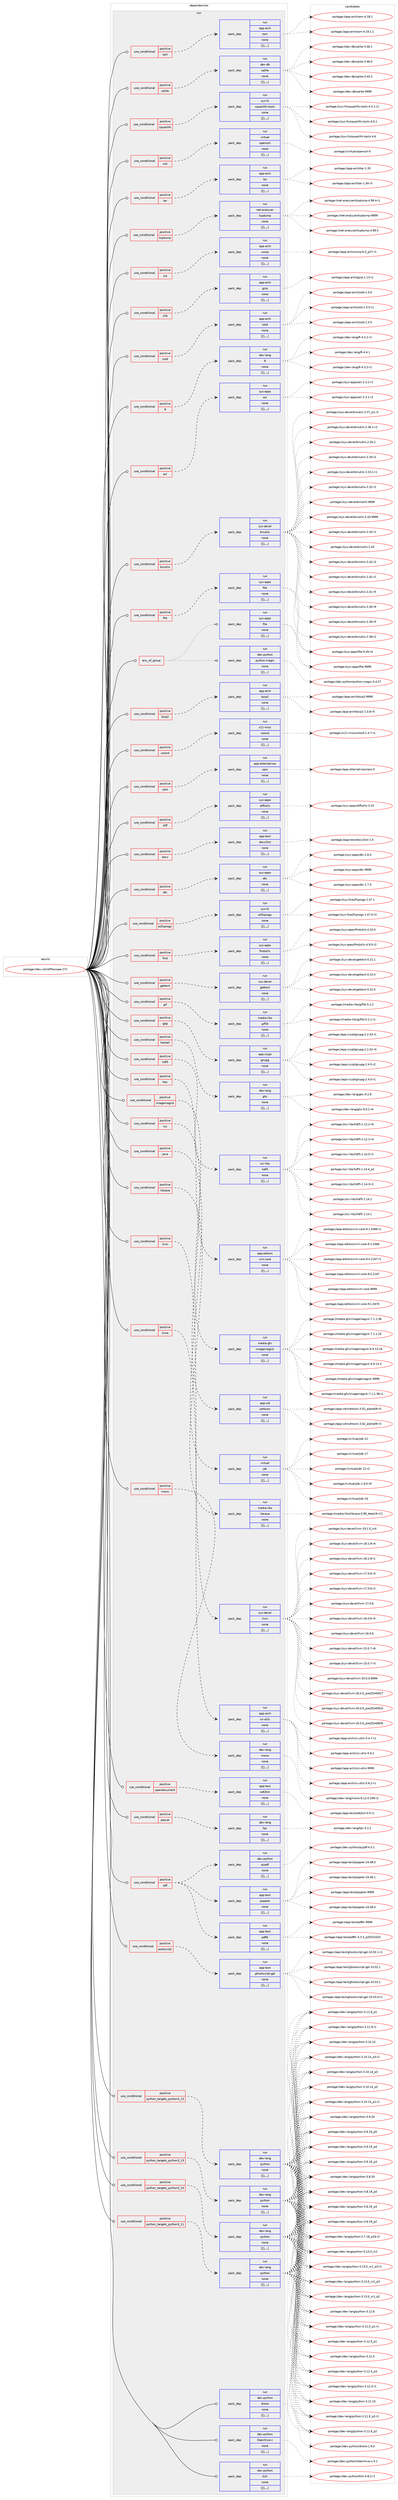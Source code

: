 digraph prolog {

# *************
# Graph options
# *************

newrank=true;
concentrate=true;
compound=true;
graph [rankdir=LR,fontname=Helvetica,fontsize=10,ranksep=1.5];#, ranksep=2.5, nodesep=0.2];
edge  [arrowhead=vee];
node  [fontname=Helvetica,fontsize=10];

# **********
# The ebuild
# **********

subgraph cluster_leftcol {
color=gray;
label=<<i>ebuild</i>>;
id [label="portage://dev-util/diffoscope-272", color=red, width=4, href="../dev-util/diffoscope-272.svg"];
}

# ****************
# The dependencies
# ****************

subgraph cluster_midcol {
color=gray;
label=<<i>dependencies</i>>;
subgraph cluster_compile {
fillcolor="#eeeeee";
style=filled;
label=<<i>compile</i>>;
}
subgraph cluster_compileandrun {
fillcolor="#eeeeee";
style=filled;
label=<<i>compile and run</i>>;
}
subgraph cluster_run {
fillcolor="#eeeeee";
style=filled;
label=<<i>run</i>>;
subgraph any1248 {
dependency217831 [label=<<TABLE BORDER="0" CELLBORDER="1" CELLSPACING="0" CELLPADDING="4"><TR><TD CELLPADDING="10">any_of_group</TD></TR></TABLE>>, shape=none, color=red];subgraph pack154329 {
dependency217832 [label=<<TABLE BORDER="0" CELLBORDER="1" CELLSPACING="0" CELLPADDING="4" WIDTH="220"><TR><TD ROWSPAN="6" CELLPADDING="30">pack_dep</TD></TR><TR><TD WIDTH="110">run</TD></TR><TR><TD>dev-python</TD></TR><TR><TD>python-magic</TD></TR><TR><TD>none</TD></TR><TR><TD>[[],,,,]</TD></TR></TABLE>>, shape=none, color=blue];
}
dependency217831:e -> dependency217832:w [weight=20,style="dotted",arrowhead="oinv"];
subgraph pack154330 {
dependency217833 [label=<<TABLE BORDER="0" CELLBORDER="1" CELLSPACING="0" CELLPADDING="4" WIDTH="220"><TR><TD ROWSPAN="6" CELLPADDING="30">pack_dep</TD></TR><TR><TD WIDTH="110">run</TD></TR><TR><TD>sys-apps</TD></TR><TR><TD>file</TD></TR><TR><TD>none</TD></TR><TR><TD>[[],,,,]</TD></TR></TABLE>>, shape=none, color=blue];
}
dependency217831:e -> dependency217833:w [weight=20,style="dotted",arrowhead="oinv"];
}
id:e -> dependency217831:w [weight=20,style="solid",arrowhead="odot"];
subgraph cond62104 {
dependency217834 [label=<<TABLE BORDER="0" CELLBORDER="1" CELLSPACING="0" CELLPADDING="4"><TR><TD ROWSPAN="3" CELLPADDING="10">use_conditional</TD></TR><TR><TD>positive</TD></TR><TR><TD>R</TD></TR></TABLE>>, shape=none, color=red];
subgraph pack154331 {
dependency217835 [label=<<TABLE BORDER="0" CELLBORDER="1" CELLSPACING="0" CELLPADDING="4" WIDTH="220"><TR><TD ROWSPAN="6" CELLPADDING="30">pack_dep</TD></TR><TR><TD WIDTH="110">run</TD></TR><TR><TD>dev-lang</TD></TR><TR><TD>R</TD></TR><TR><TD>none</TD></TR><TR><TD>[[],,,,]</TD></TR></TABLE>>, shape=none, color=blue];
}
dependency217834:e -> dependency217835:w [weight=20,style="dashed",arrowhead="vee"];
}
id:e -> dependency217834:w [weight=20,style="solid",arrowhead="odot"];
subgraph cond62105 {
dependency217836 [label=<<TABLE BORDER="0" CELLBORDER="1" CELLSPACING="0" CELLPADDING="4"><TR><TD ROWSPAN="3" CELLPADDING="10">use_conditional</TD></TR><TR><TD>positive</TD></TR><TR><TD>acl</TD></TR></TABLE>>, shape=none, color=red];
subgraph pack154332 {
dependency217837 [label=<<TABLE BORDER="0" CELLBORDER="1" CELLSPACING="0" CELLPADDING="4" WIDTH="220"><TR><TD ROWSPAN="6" CELLPADDING="30">pack_dep</TD></TR><TR><TD WIDTH="110">run</TD></TR><TR><TD>sys-apps</TD></TR><TR><TD>acl</TD></TR><TR><TD>none</TD></TR><TR><TD>[[],,,,]</TD></TR></TABLE>>, shape=none, color=blue];
}
dependency217836:e -> dependency217837:w [weight=20,style="dashed",arrowhead="vee"];
}
id:e -> dependency217836:w [weight=20,style="solid",arrowhead="odot"];
subgraph cond62106 {
dependency217838 [label=<<TABLE BORDER="0" CELLBORDER="1" CELLSPACING="0" CELLPADDING="4"><TR><TD ROWSPAN="3" CELLPADDING="10">use_conditional</TD></TR><TR><TD>positive</TD></TR><TR><TD>binutils</TD></TR></TABLE>>, shape=none, color=red];
subgraph pack154333 {
dependency217839 [label=<<TABLE BORDER="0" CELLBORDER="1" CELLSPACING="0" CELLPADDING="4" WIDTH="220"><TR><TD ROWSPAN="6" CELLPADDING="30">pack_dep</TD></TR><TR><TD WIDTH="110">run</TD></TR><TR><TD>sys-devel</TD></TR><TR><TD>binutils</TD></TR><TR><TD>none</TD></TR><TR><TD>[[],,,,]</TD></TR></TABLE>>, shape=none, color=blue];
}
dependency217838:e -> dependency217839:w [weight=20,style="dashed",arrowhead="vee"];
}
id:e -> dependency217838:w [weight=20,style="solid",arrowhead="odot"];
subgraph cond62107 {
dependency217840 [label=<<TABLE BORDER="0" CELLBORDER="1" CELLSPACING="0" CELLPADDING="4"><TR><TD ROWSPAN="3" CELLPADDING="10">use_conditional</TD></TR><TR><TD>positive</TD></TR><TR><TD>bzip2</TD></TR></TABLE>>, shape=none, color=red];
subgraph pack154334 {
dependency217841 [label=<<TABLE BORDER="0" CELLBORDER="1" CELLSPACING="0" CELLPADDING="4" WIDTH="220"><TR><TD ROWSPAN="6" CELLPADDING="30">pack_dep</TD></TR><TR><TD WIDTH="110">run</TD></TR><TR><TD>app-arch</TD></TR><TR><TD>bzip2</TD></TR><TR><TD>none</TD></TR><TR><TD>[[],,,,]</TD></TR></TABLE>>, shape=none, color=blue];
}
dependency217840:e -> dependency217841:w [weight=20,style="dashed",arrowhead="vee"];
}
id:e -> dependency217840:w [weight=20,style="solid",arrowhead="odot"];
subgraph cond62108 {
dependency217842 [label=<<TABLE BORDER="0" CELLBORDER="1" CELLSPACING="0" CELLPADDING="4"><TR><TD ROWSPAN="3" CELLPADDING="10">use_conditional</TD></TR><TR><TD>positive</TD></TR><TR><TD>colord</TD></TR></TABLE>>, shape=none, color=red];
subgraph pack154335 {
dependency217843 [label=<<TABLE BORDER="0" CELLBORDER="1" CELLSPACING="0" CELLPADDING="4" WIDTH="220"><TR><TD ROWSPAN="6" CELLPADDING="30">pack_dep</TD></TR><TR><TD WIDTH="110">run</TD></TR><TR><TD>x11-misc</TD></TR><TR><TD>colord</TD></TR><TR><TD>none</TD></TR><TR><TD>[[],,,,]</TD></TR></TABLE>>, shape=none, color=blue];
}
dependency217842:e -> dependency217843:w [weight=20,style="dashed",arrowhead="vee"];
}
id:e -> dependency217842:w [weight=20,style="solid",arrowhead="odot"];
subgraph cond62109 {
dependency217844 [label=<<TABLE BORDER="0" CELLBORDER="1" CELLSPACING="0" CELLPADDING="4"><TR><TD ROWSPAN="3" CELLPADDING="10">use_conditional</TD></TR><TR><TD>positive</TD></TR><TR><TD>cpio</TD></TR></TABLE>>, shape=none, color=red];
subgraph pack154336 {
dependency217845 [label=<<TABLE BORDER="0" CELLBORDER="1" CELLSPACING="0" CELLPADDING="4" WIDTH="220"><TR><TD ROWSPAN="6" CELLPADDING="30">pack_dep</TD></TR><TR><TD WIDTH="110">run</TD></TR><TR><TD>app-alternatives</TD></TR><TR><TD>cpio</TD></TR><TR><TD>none</TD></TR><TR><TD>[[],,,,]</TD></TR></TABLE>>, shape=none, color=blue];
}
dependency217844:e -> dependency217845:w [weight=20,style="dashed",arrowhead="vee"];
}
id:e -> dependency217844:w [weight=20,style="solid",arrowhead="odot"];
subgraph cond62110 {
dependency217846 [label=<<TABLE BORDER="0" CELLBORDER="1" CELLSPACING="0" CELLPADDING="4"><TR><TD ROWSPAN="3" CELLPADDING="10">use_conditional</TD></TR><TR><TD>positive</TD></TR><TR><TD>diff</TD></TR></TABLE>>, shape=none, color=red];
subgraph pack154337 {
dependency217847 [label=<<TABLE BORDER="0" CELLBORDER="1" CELLSPACING="0" CELLPADDING="4" WIDTH="220"><TR><TD ROWSPAN="6" CELLPADDING="30">pack_dep</TD></TR><TR><TD WIDTH="110">run</TD></TR><TR><TD>sys-apps</TD></TR><TR><TD>diffutils</TD></TR><TR><TD>none</TD></TR><TR><TD>[[],,,,]</TD></TR></TABLE>>, shape=none, color=blue];
}
dependency217846:e -> dependency217847:w [weight=20,style="dashed",arrowhead="vee"];
}
id:e -> dependency217846:w [weight=20,style="solid",arrowhead="odot"];
subgraph cond62111 {
dependency217848 [label=<<TABLE BORDER="0" CELLBORDER="1" CELLSPACING="0" CELLPADDING="4"><TR><TD ROWSPAN="3" CELLPADDING="10">use_conditional</TD></TR><TR><TD>positive</TD></TR><TR><TD>docx</TD></TR></TABLE>>, shape=none, color=red];
subgraph pack154338 {
dependency217849 [label=<<TABLE BORDER="0" CELLBORDER="1" CELLSPACING="0" CELLPADDING="4" WIDTH="220"><TR><TD ROWSPAN="6" CELLPADDING="30">pack_dep</TD></TR><TR><TD WIDTH="110">run</TD></TR><TR><TD>app-text</TD></TR><TR><TD>docx2txt</TD></TR><TR><TD>none</TD></TR><TR><TD>[[],,,,]</TD></TR></TABLE>>, shape=none, color=blue];
}
dependency217848:e -> dependency217849:w [weight=20,style="dashed",arrowhead="vee"];
}
id:e -> dependency217848:w [weight=20,style="solid",arrowhead="odot"];
subgraph cond62112 {
dependency217850 [label=<<TABLE BORDER="0" CELLBORDER="1" CELLSPACING="0" CELLPADDING="4"><TR><TD ROWSPAN="3" CELLPADDING="10">use_conditional</TD></TR><TR><TD>positive</TD></TR><TR><TD>dtc</TD></TR></TABLE>>, shape=none, color=red];
subgraph pack154339 {
dependency217851 [label=<<TABLE BORDER="0" CELLBORDER="1" CELLSPACING="0" CELLPADDING="4" WIDTH="220"><TR><TD ROWSPAN="6" CELLPADDING="30">pack_dep</TD></TR><TR><TD WIDTH="110">run</TD></TR><TR><TD>sys-apps</TD></TR><TR><TD>dtc</TD></TR><TR><TD>none</TD></TR><TR><TD>[[],,,,]</TD></TR></TABLE>>, shape=none, color=blue];
}
dependency217850:e -> dependency217851:w [weight=20,style="dashed",arrowhead="vee"];
}
id:e -> dependency217850:w [weight=20,style="solid",arrowhead="odot"];
subgraph cond62113 {
dependency217852 [label=<<TABLE BORDER="0" CELLBORDER="1" CELLSPACING="0" CELLPADDING="4"><TR><TD ROWSPAN="3" CELLPADDING="10">use_conditional</TD></TR><TR><TD>positive</TD></TR><TR><TD>e2fsprogs</TD></TR></TABLE>>, shape=none, color=red];
subgraph pack154340 {
dependency217853 [label=<<TABLE BORDER="0" CELLBORDER="1" CELLSPACING="0" CELLPADDING="4" WIDTH="220"><TR><TD ROWSPAN="6" CELLPADDING="30">pack_dep</TD></TR><TR><TD WIDTH="110">run</TD></TR><TR><TD>sys-fs</TD></TR><TR><TD>e2fsprogs</TD></TR><TR><TD>none</TD></TR><TR><TD>[[],,,,]</TD></TR></TABLE>>, shape=none, color=blue];
}
dependency217852:e -> dependency217853:w [weight=20,style="dashed",arrowhead="vee"];
}
id:e -> dependency217852:w [weight=20,style="solid",arrowhead="odot"];
subgraph cond62114 {
dependency217854 [label=<<TABLE BORDER="0" CELLBORDER="1" CELLSPACING="0" CELLPADDING="4"><TR><TD ROWSPAN="3" CELLPADDING="10">use_conditional</TD></TR><TR><TD>positive</TD></TR><TR><TD>file</TD></TR></TABLE>>, shape=none, color=red];
subgraph pack154341 {
dependency217855 [label=<<TABLE BORDER="0" CELLBORDER="1" CELLSPACING="0" CELLPADDING="4" WIDTH="220"><TR><TD ROWSPAN="6" CELLPADDING="30">pack_dep</TD></TR><TR><TD WIDTH="110">run</TD></TR><TR><TD>sys-apps</TD></TR><TR><TD>file</TD></TR><TR><TD>none</TD></TR><TR><TD>[[],,,,]</TD></TR></TABLE>>, shape=none, color=blue];
}
dependency217854:e -> dependency217855:w [weight=20,style="dashed",arrowhead="vee"];
}
id:e -> dependency217854:w [weight=20,style="solid",arrowhead="odot"];
subgraph cond62115 {
dependency217856 [label=<<TABLE BORDER="0" CELLBORDER="1" CELLSPACING="0" CELLPADDING="4"><TR><TD ROWSPAN="3" CELLPADDING="10">use_conditional</TD></TR><TR><TD>positive</TD></TR><TR><TD>find</TD></TR></TABLE>>, shape=none, color=red];
subgraph pack154342 {
dependency217857 [label=<<TABLE BORDER="0" CELLBORDER="1" CELLSPACING="0" CELLPADDING="4" WIDTH="220"><TR><TD ROWSPAN="6" CELLPADDING="30">pack_dep</TD></TR><TR><TD WIDTH="110">run</TD></TR><TR><TD>sys-apps</TD></TR><TR><TD>findutils</TD></TR><TR><TD>none</TD></TR><TR><TD>[[],,,,]</TD></TR></TABLE>>, shape=none, color=blue];
}
dependency217856:e -> dependency217857:w [weight=20,style="dashed",arrowhead="vee"];
}
id:e -> dependency217856:w [weight=20,style="solid",arrowhead="odot"];
subgraph cond62116 {
dependency217858 [label=<<TABLE BORDER="0" CELLBORDER="1" CELLSPACING="0" CELLPADDING="4"><TR><TD ROWSPAN="3" CELLPADDING="10">use_conditional</TD></TR><TR><TD>positive</TD></TR><TR><TD>gettext</TD></TR></TABLE>>, shape=none, color=red];
subgraph pack154343 {
dependency217859 [label=<<TABLE BORDER="0" CELLBORDER="1" CELLSPACING="0" CELLPADDING="4" WIDTH="220"><TR><TD ROWSPAN="6" CELLPADDING="30">pack_dep</TD></TR><TR><TD WIDTH="110">run</TD></TR><TR><TD>sys-devel</TD></TR><TR><TD>gettext</TD></TR><TR><TD>none</TD></TR><TR><TD>[[],,,,]</TD></TR></TABLE>>, shape=none, color=blue];
}
dependency217858:e -> dependency217859:w [weight=20,style="dashed",arrowhead="vee"];
}
id:e -> dependency217858:w [weight=20,style="solid",arrowhead="odot"];
subgraph cond62117 {
dependency217860 [label=<<TABLE BORDER="0" CELLBORDER="1" CELLSPACING="0" CELLPADDING="4"><TR><TD ROWSPAN="3" CELLPADDING="10">use_conditional</TD></TR><TR><TD>positive</TD></TR><TR><TD>gif</TD></TR></TABLE>>, shape=none, color=red];
subgraph pack154344 {
dependency217861 [label=<<TABLE BORDER="0" CELLBORDER="1" CELLSPACING="0" CELLPADDING="4" WIDTH="220"><TR><TD ROWSPAN="6" CELLPADDING="30">pack_dep</TD></TR><TR><TD WIDTH="110">run</TD></TR><TR><TD>media-libs</TD></TR><TR><TD>giflib</TD></TR><TR><TD>none</TD></TR><TR><TD>[[],,,,]</TD></TR></TABLE>>, shape=none, color=blue];
}
dependency217860:e -> dependency217861:w [weight=20,style="dashed",arrowhead="vee"];
}
id:e -> dependency217860:w [weight=20,style="solid",arrowhead="odot"];
subgraph cond62118 {
dependency217862 [label=<<TABLE BORDER="0" CELLBORDER="1" CELLSPACING="0" CELLPADDING="4"><TR><TD ROWSPAN="3" CELLPADDING="10">use_conditional</TD></TR><TR><TD>positive</TD></TR><TR><TD>gpg</TD></TR></TABLE>>, shape=none, color=red];
subgraph pack154345 {
dependency217863 [label=<<TABLE BORDER="0" CELLBORDER="1" CELLSPACING="0" CELLPADDING="4" WIDTH="220"><TR><TD ROWSPAN="6" CELLPADDING="30">pack_dep</TD></TR><TR><TD WIDTH="110">run</TD></TR><TR><TD>app-crypt</TD></TR><TR><TD>gnupg</TD></TR><TR><TD>none</TD></TR><TR><TD>[[],,,,]</TD></TR></TABLE>>, shape=none, color=blue];
}
dependency217862:e -> dependency217863:w [weight=20,style="dashed",arrowhead="vee"];
}
id:e -> dependency217862:w [weight=20,style="solid",arrowhead="odot"];
subgraph cond62119 {
dependency217864 [label=<<TABLE BORDER="0" CELLBORDER="1" CELLSPACING="0" CELLPADDING="4"><TR><TD ROWSPAN="3" CELLPADDING="10">use_conditional</TD></TR><TR><TD>positive</TD></TR><TR><TD>haskell</TD></TR></TABLE>>, shape=none, color=red];
subgraph pack154346 {
dependency217865 [label=<<TABLE BORDER="0" CELLBORDER="1" CELLSPACING="0" CELLPADDING="4" WIDTH="220"><TR><TD ROWSPAN="6" CELLPADDING="30">pack_dep</TD></TR><TR><TD WIDTH="110">run</TD></TR><TR><TD>dev-lang</TD></TR><TR><TD>ghc</TD></TR><TR><TD>none</TD></TR><TR><TD>[[],,,,]</TD></TR></TABLE>>, shape=none, color=blue];
}
dependency217864:e -> dependency217865:w [weight=20,style="dashed",arrowhead="vee"];
}
id:e -> dependency217864:w [weight=20,style="solid",arrowhead="odot"];
subgraph cond62120 {
dependency217866 [label=<<TABLE BORDER="0" CELLBORDER="1" CELLSPACING="0" CELLPADDING="4"><TR><TD ROWSPAN="3" CELLPADDING="10">use_conditional</TD></TR><TR><TD>positive</TD></TR><TR><TD>hdf5</TD></TR></TABLE>>, shape=none, color=red];
subgraph pack154347 {
dependency217867 [label=<<TABLE BORDER="0" CELLBORDER="1" CELLSPACING="0" CELLPADDING="4" WIDTH="220"><TR><TD ROWSPAN="6" CELLPADDING="30">pack_dep</TD></TR><TR><TD WIDTH="110">run</TD></TR><TR><TD>sci-libs</TD></TR><TR><TD>hdf5</TD></TR><TR><TD>none</TD></TR><TR><TD>[[],,,,]</TD></TR></TABLE>>, shape=none, color=blue];
}
dependency217866:e -> dependency217867:w [weight=20,style="dashed",arrowhead="vee"];
}
id:e -> dependency217866:w [weight=20,style="solid",arrowhead="odot"];
subgraph cond62121 {
dependency217868 [label=<<TABLE BORDER="0" CELLBORDER="1" CELLSPACING="0" CELLPADDING="4"><TR><TD ROWSPAN="3" CELLPADDING="10">use_conditional</TD></TR><TR><TD>positive</TD></TR><TR><TD>hex</TD></TR></TABLE>>, shape=none, color=red];
subgraph pack154348 {
dependency217869 [label=<<TABLE BORDER="0" CELLBORDER="1" CELLSPACING="0" CELLPADDING="4" WIDTH="220"><TR><TD ROWSPAN="6" CELLPADDING="30">pack_dep</TD></TR><TR><TD WIDTH="110">run</TD></TR><TR><TD>app-editors</TD></TR><TR><TD>vim-core</TD></TR><TR><TD>none</TD></TR><TR><TD>[[],,,,]</TD></TR></TABLE>>, shape=none, color=blue];
}
dependency217868:e -> dependency217869:w [weight=20,style="dashed",arrowhead="vee"];
}
id:e -> dependency217868:w [weight=20,style="solid",arrowhead="odot"];
subgraph cond62122 {
dependency217870 [label=<<TABLE BORDER="0" CELLBORDER="1" CELLSPACING="0" CELLPADDING="4"><TR><TD ROWSPAN="3" CELLPADDING="10">use_conditional</TD></TR><TR><TD>positive</TD></TR><TR><TD>imagemagick</TD></TR></TABLE>>, shape=none, color=red];
subgraph pack154349 {
dependency217871 [label=<<TABLE BORDER="0" CELLBORDER="1" CELLSPACING="0" CELLPADDING="4" WIDTH="220"><TR><TD ROWSPAN="6" CELLPADDING="30">pack_dep</TD></TR><TR><TD WIDTH="110">run</TD></TR><TR><TD>media-gfx</TD></TR><TR><TD>imagemagick</TD></TR><TR><TD>none</TD></TR><TR><TD>[[],,,,]</TD></TR></TABLE>>, shape=none, color=blue];
}
dependency217870:e -> dependency217871:w [weight=20,style="dashed",arrowhead="vee"];
}
id:e -> dependency217870:w [weight=20,style="solid",arrowhead="odot"];
subgraph cond62123 {
dependency217872 [label=<<TABLE BORDER="0" CELLBORDER="1" CELLSPACING="0" CELLPADDING="4"><TR><TD ROWSPAN="3" CELLPADDING="10">use_conditional</TD></TR><TR><TD>positive</TD></TR><TR><TD>iso</TD></TR></TABLE>>, shape=none, color=red];
subgraph pack154350 {
dependency217873 [label=<<TABLE BORDER="0" CELLBORDER="1" CELLSPACING="0" CELLPADDING="4" WIDTH="220"><TR><TD ROWSPAN="6" CELLPADDING="30">pack_dep</TD></TR><TR><TD WIDTH="110">run</TD></TR><TR><TD>app-cdr</TD></TR><TR><TD>cdrtools</TD></TR><TR><TD>none</TD></TR><TR><TD>[[],,,,]</TD></TR></TABLE>>, shape=none, color=blue];
}
dependency217872:e -> dependency217873:w [weight=20,style="dashed",arrowhead="vee"];
}
id:e -> dependency217872:w [weight=20,style="solid",arrowhead="odot"];
subgraph cond62124 {
dependency217874 [label=<<TABLE BORDER="0" CELLBORDER="1" CELLSPACING="0" CELLPADDING="4"><TR><TD ROWSPAN="3" CELLPADDING="10">use_conditional</TD></TR><TR><TD>positive</TD></TR><TR><TD>java</TD></TR></TABLE>>, shape=none, color=red];
subgraph pack154351 {
dependency217875 [label=<<TABLE BORDER="0" CELLBORDER="1" CELLSPACING="0" CELLPADDING="4" WIDTH="220"><TR><TD ROWSPAN="6" CELLPADDING="30">pack_dep</TD></TR><TR><TD WIDTH="110">run</TD></TR><TR><TD>virtual</TD></TR><TR><TD>jdk</TD></TR><TR><TD>none</TD></TR><TR><TD>[[],,,,]</TD></TR></TABLE>>, shape=none, color=blue];
}
dependency217874:e -> dependency217875:w [weight=20,style="dashed",arrowhead="vee"];
}
id:e -> dependency217874:w [weight=20,style="solid",arrowhead="odot"];
subgraph cond62125 {
dependency217876 [label=<<TABLE BORDER="0" CELLBORDER="1" CELLSPACING="0" CELLPADDING="4"><TR><TD ROWSPAN="3" CELLPADDING="10">use_conditional</TD></TR><TR><TD>positive</TD></TR><TR><TD>libcaca</TD></TR></TABLE>>, shape=none, color=red];
subgraph pack154352 {
dependency217877 [label=<<TABLE BORDER="0" CELLBORDER="1" CELLSPACING="0" CELLPADDING="4" WIDTH="220"><TR><TD ROWSPAN="6" CELLPADDING="30">pack_dep</TD></TR><TR><TD WIDTH="110">run</TD></TR><TR><TD>media-libs</TD></TR><TR><TD>libcaca</TD></TR><TR><TD>none</TD></TR><TR><TD>[[],,,,]</TD></TR></TABLE>>, shape=none, color=blue];
}
dependency217876:e -> dependency217877:w [weight=20,style="dashed",arrowhead="vee"];
}
id:e -> dependency217876:w [weight=20,style="solid",arrowhead="odot"];
subgraph cond62126 {
dependency217878 [label=<<TABLE BORDER="0" CELLBORDER="1" CELLSPACING="0" CELLPADDING="4"><TR><TD ROWSPAN="3" CELLPADDING="10">use_conditional</TD></TR><TR><TD>positive</TD></TR><TR><TD>llvm</TD></TR></TABLE>>, shape=none, color=red];
subgraph pack154353 {
dependency217879 [label=<<TABLE BORDER="0" CELLBORDER="1" CELLSPACING="0" CELLPADDING="4" WIDTH="220"><TR><TD ROWSPAN="6" CELLPADDING="30">pack_dep</TD></TR><TR><TD WIDTH="110">run</TD></TR><TR><TD>sys-devel</TD></TR><TR><TD>llvm</TD></TR><TR><TD>none</TD></TR><TR><TD>[[],,,,]</TD></TR></TABLE>>, shape=none, color=blue];
}
dependency217878:e -> dependency217879:w [weight=20,style="dashed",arrowhead="vee"];
}
id:e -> dependency217878:w [weight=20,style="solid",arrowhead="odot"];
subgraph cond62127 {
dependency217880 [label=<<TABLE BORDER="0" CELLBORDER="1" CELLSPACING="0" CELLPADDING="4"><TR><TD ROWSPAN="3" CELLPADDING="10">use_conditional</TD></TR><TR><TD>positive</TD></TR><TR><TD>lzma</TD></TR></TABLE>>, shape=none, color=red];
subgraph pack154354 {
dependency217881 [label=<<TABLE BORDER="0" CELLBORDER="1" CELLSPACING="0" CELLPADDING="4" WIDTH="220"><TR><TD ROWSPAN="6" CELLPADDING="30">pack_dep</TD></TR><TR><TD WIDTH="110">run</TD></TR><TR><TD>app-arch</TD></TR><TR><TD>xz-utils</TD></TR><TR><TD>none</TD></TR><TR><TD>[[],,,,]</TD></TR></TABLE>>, shape=none, color=blue];
}
dependency217880:e -> dependency217881:w [weight=20,style="dashed",arrowhead="vee"];
}
id:e -> dependency217880:w [weight=20,style="solid",arrowhead="odot"];
subgraph cond62128 {
dependency217882 [label=<<TABLE BORDER="0" CELLBORDER="1" CELLSPACING="0" CELLPADDING="4"><TR><TD ROWSPAN="3" CELLPADDING="10">use_conditional</TD></TR><TR><TD>positive</TD></TR><TR><TD>mono</TD></TR></TABLE>>, shape=none, color=red];
subgraph pack154355 {
dependency217883 [label=<<TABLE BORDER="0" CELLBORDER="1" CELLSPACING="0" CELLPADDING="4" WIDTH="220"><TR><TD ROWSPAN="6" CELLPADDING="30">pack_dep</TD></TR><TR><TD WIDTH="110">run</TD></TR><TR><TD>dev-lang</TD></TR><TR><TD>mono</TD></TR><TR><TD>none</TD></TR><TR><TD>[[],,,,]</TD></TR></TABLE>>, shape=none, color=blue];
}
dependency217882:e -> dependency217883:w [weight=20,style="dashed",arrowhead="vee"];
}
id:e -> dependency217882:w [weight=20,style="solid",arrowhead="odot"];
subgraph cond62129 {
dependency217884 [label=<<TABLE BORDER="0" CELLBORDER="1" CELLSPACING="0" CELLPADDING="4"><TR><TD ROWSPAN="3" CELLPADDING="10">use_conditional</TD></TR><TR><TD>positive</TD></TR><TR><TD>opendocument</TD></TR></TABLE>>, shape=none, color=red];
subgraph pack154356 {
dependency217885 [label=<<TABLE BORDER="0" CELLBORDER="1" CELLSPACING="0" CELLPADDING="4" WIDTH="220"><TR><TD ROWSPAN="6" CELLPADDING="30">pack_dep</TD></TR><TR><TD WIDTH="110">run</TD></TR><TR><TD>app-text</TD></TR><TR><TD>odt2txt</TD></TR><TR><TD>none</TD></TR><TR><TD>[[],,,,]</TD></TR></TABLE>>, shape=none, color=blue];
}
dependency217884:e -> dependency217885:w [weight=20,style="dashed",arrowhead="vee"];
}
id:e -> dependency217884:w [weight=20,style="solid",arrowhead="odot"];
subgraph cond62130 {
dependency217886 [label=<<TABLE BORDER="0" CELLBORDER="1" CELLSPACING="0" CELLPADDING="4"><TR><TD ROWSPAN="3" CELLPADDING="10">use_conditional</TD></TR><TR><TD>positive</TD></TR><TR><TD>pascal</TD></TR></TABLE>>, shape=none, color=red];
subgraph pack154357 {
dependency217887 [label=<<TABLE BORDER="0" CELLBORDER="1" CELLSPACING="0" CELLPADDING="4" WIDTH="220"><TR><TD ROWSPAN="6" CELLPADDING="30">pack_dep</TD></TR><TR><TD WIDTH="110">run</TD></TR><TR><TD>dev-lang</TD></TR><TR><TD>fpc</TD></TR><TR><TD>none</TD></TR><TR><TD>[[],,,,]</TD></TR></TABLE>>, shape=none, color=blue];
}
dependency217886:e -> dependency217887:w [weight=20,style="dashed",arrowhead="vee"];
}
id:e -> dependency217886:w [weight=20,style="solid",arrowhead="odot"];
subgraph cond62131 {
dependency217888 [label=<<TABLE BORDER="0" CELLBORDER="1" CELLSPACING="0" CELLPADDING="4"><TR><TD ROWSPAN="3" CELLPADDING="10">use_conditional</TD></TR><TR><TD>positive</TD></TR><TR><TD>pdf</TD></TR></TABLE>>, shape=none, color=red];
subgraph pack154358 {
dependency217889 [label=<<TABLE BORDER="0" CELLBORDER="1" CELLSPACING="0" CELLPADDING="4" WIDTH="220"><TR><TD ROWSPAN="6" CELLPADDING="30">pack_dep</TD></TR><TR><TD WIDTH="110">run</TD></TR><TR><TD>app-text</TD></TR><TR><TD>pdftk</TD></TR><TR><TD>none</TD></TR><TR><TD>[[],,,,]</TD></TR></TABLE>>, shape=none, color=blue];
}
dependency217888:e -> dependency217889:w [weight=20,style="dashed",arrowhead="vee"];
subgraph pack154359 {
dependency217890 [label=<<TABLE BORDER="0" CELLBORDER="1" CELLSPACING="0" CELLPADDING="4" WIDTH="220"><TR><TD ROWSPAN="6" CELLPADDING="30">pack_dep</TD></TR><TR><TD WIDTH="110">run</TD></TR><TR><TD>app-text</TD></TR><TR><TD>poppler</TD></TR><TR><TD>none</TD></TR><TR><TD>[[],,,,]</TD></TR></TABLE>>, shape=none, color=blue];
}
dependency217888:e -> dependency217890:w [weight=20,style="dashed",arrowhead="vee"];
subgraph pack154360 {
dependency217891 [label=<<TABLE BORDER="0" CELLBORDER="1" CELLSPACING="0" CELLPADDING="4" WIDTH="220"><TR><TD ROWSPAN="6" CELLPADDING="30">pack_dep</TD></TR><TR><TD WIDTH="110">run</TD></TR><TR><TD>dev-python</TD></TR><TR><TD>pypdf</TD></TR><TR><TD>none</TD></TR><TR><TD>[[],,,,]</TD></TR></TABLE>>, shape=none, color=blue];
}
dependency217888:e -> dependency217891:w [weight=20,style="dashed",arrowhead="vee"];
}
id:e -> dependency217888:w [weight=20,style="solid",arrowhead="odot"];
subgraph cond62132 {
dependency217892 [label=<<TABLE BORDER="0" CELLBORDER="1" CELLSPACING="0" CELLPADDING="4"><TR><TD ROWSPAN="3" CELLPADDING="10">use_conditional</TD></TR><TR><TD>positive</TD></TR><TR><TD>postscript</TD></TR></TABLE>>, shape=none, color=red];
subgraph pack154361 {
dependency217893 [label=<<TABLE BORDER="0" CELLBORDER="1" CELLSPACING="0" CELLPADDING="4" WIDTH="220"><TR><TD ROWSPAN="6" CELLPADDING="30">pack_dep</TD></TR><TR><TD WIDTH="110">run</TD></TR><TR><TD>app-text</TD></TR><TR><TD>ghostscript-gpl</TD></TR><TR><TD>none</TD></TR><TR><TD>[[],,,,]</TD></TR></TABLE>>, shape=none, color=blue];
}
dependency217892:e -> dependency217893:w [weight=20,style="dashed",arrowhead="vee"];
}
id:e -> dependency217892:w [weight=20,style="solid",arrowhead="odot"];
subgraph cond62133 {
dependency217894 [label=<<TABLE BORDER="0" CELLBORDER="1" CELLSPACING="0" CELLPADDING="4"><TR><TD ROWSPAN="3" CELLPADDING="10">use_conditional</TD></TR><TR><TD>positive</TD></TR><TR><TD>python_targets_python3_10</TD></TR></TABLE>>, shape=none, color=red];
subgraph pack154362 {
dependency217895 [label=<<TABLE BORDER="0" CELLBORDER="1" CELLSPACING="0" CELLPADDING="4" WIDTH="220"><TR><TD ROWSPAN="6" CELLPADDING="30">pack_dep</TD></TR><TR><TD WIDTH="110">run</TD></TR><TR><TD>dev-lang</TD></TR><TR><TD>python</TD></TR><TR><TD>none</TD></TR><TR><TD>[[],,,,]</TD></TR></TABLE>>, shape=none, color=blue];
}
dependency217894:e -> dependency217895:w [weight=20,style="dashed",arrowhead="vee"];
}
id:e -> dependency217894:w [weight=20,style="solid",arrowhead="odot"];
subgraph cond62134 {
dependency217896 [label=<<TABLE BORDER="0" CELLBORDER="1" CELLSPACING="0" CELLPADDING="4"><TR><TD ROWSPAN="3" CELLPADDING="10">use_conditional</TD></TR><TR><TD>positive</TD></TR><TR><TD>python_targets_python3_11</TD></TR></TABLE>>, shape=none, color=red];
subgraph pack154363 {
dependency217897 [label=<<TABLE BORDER="0" CELLBORDER="1" CELLSPACING="0" CELLPADDING="4" WIDTH="220"><TR><TD ROWSPAN="6" CELLPADDING="30">pack_dep</TD></TR><TR><TD WIDTH="110">run</TD></TR><TR><TD>dev-lang</TD></TR><TR><TD>python</TD></TR><TR><TD>none</TD></TR><TR><TD>[[],,,,]</TD></TR></TABLE>>, shape=none, color=blue];
}
dependency217896:e -> dependency217897:w [weight=20,style="dashed",arrowhead="vee"];
}
id:e -> dependency217896:w [weight=20,style="solid",arrowhead="odot"];
subgraph cond62135 {
dependency217898 [label=<<TABLE BORDER="0" CELLBORDER="1" CELLSPACING="0" CELLPADDING="4"><TR><TD ROWSPAN="3" CELLPADDING="10">use_conditional</TD></TR><TR><TD>positive</TD></TR><TR><TD>python_targets_python3_12</TD></TR></TABLE>>, shape=none, color=red];
subgraph pack154364 {
dependency217899 [label=<<TABLE BORDER="0" CELLBORDER="1" CELLSPACING="0" CELLPADDING="4" WIDTH="220"><TR><TD ROWSPAN="6" CELLPADDING="30">pack_dep</TD></TR><TR><TD WIDTH="110">run</TD></TR><TR><TD>dev-lang</TD></TR><TR><TD>python</TD></TR><TR><TD>none</TD></TR><TR><TD>[[],,,,]</TD></TR></TABLE>>, shape=none, color=blue];
}
dependency217898:e -> dependency217899:w [weight=20,style="dashed",arrowhead="vee"];
}
id:e -> dependency217898:w [weight=20,style="solid",arrowhead="odot"];
subgraph cond62136 {
dependency217900 [label=<<TABLE BORDER="0" CELLBORDER="1" CELLSPACING="0" CELLPADDING="4"><TR><TD ROWSPAN="3" CELLPADDING="10">use_conditional</TD></TR><TR><TD>positive</TD></TR><TR><TD>python_targets_python3_13</TD></TR></TABLE>>, shape=none, color=red];
subgraph pack154365 {
dependency217901 [label=<<TABLE BORDER="0" CELLBORDER="1" CELLSPACING="0" CELLPADDING="4" WIDTH="220"><TR><TD ROWSPAN="6" CELLPADDING="30">pack_dep</TD></TR><TR><TD WIDTH="110">run</TD></TR><TR><TD>dev-lang</TD></TR><TR><TD>python</TD></TR><TR><TD>none</TD></TR><TR><TD>[[],,,,]</TD></TR></TABLE>>, shape=none, color=blue];
}
dependency217900:e -> dependency217901:w [weight=20,style="dashed",arrowhead="vee"];
}
id:e -> dependency217900:w [weight=20,style="solid",arrowhead="odot"];
subgraph cond62137 {
dependency217902 [label=<<TABLE BORDER="0" CELLBORDER="1" CELLSPACING="0" CELLPADDING="4"><TR><TD ROWSPAN="3" CELLPADDING="10">use_conditional</TD></TR><TR><TD>positive</TD></TR><TR><TD>rpm</TD></TR></TABLE>>, shape=none, color=red];
subgraph pack154366 {
dependency217903 [label=<<TABLE BORDER="0" CELLBORDER="1" CELLSPACING="0" CELLPADDING="4" WIDTH="220"><TR><TD ROWSPAN="6" CELLPADDING="30">pack_dep</TD></TR><TR><TD WIDTH="110">run</TD></TR><TR><TD>app-arch</TD></TR><TR><TD>rpm</TD></TR><TR><TD>none</TD></TR><TR><TD>[[],,,,]</TD></TR></TABLE>>, shape=none, color=blue];
}
dependency217902:e -> dependency217903:w [weight=20,style="dashed",arrowhead="vee"];
}
id:e -> dependency217902:w [weight=20,style="solid",arrowhead="odot"];
subgraph cond62138 {
dependency217904 [label=<<TABLE BORDER="0" CELLBORDER="1" CELLSPACING="0" CELLPADDING="4"><TR><TD ROWSPAN="3" CELLPADDING="10">use_conditional</TD></TR><TR><TD>positive</TD></TR><TR><TD>sqlite</TD></TR></TABLE>>, shape=none, color=red];
subgraph pack154367 {
dependency217905 [label=<<TABLE BORDER="0" CELLBORDER="1" CELLSPACING="0" CELLPADDING="4" WIDTH="220"><TR><TD ROWSPAN="6" CELLPADDING="30">pack_dep</TD></TR><TR><TD WIDTH="110">run</TD></TR><TR><TD>dev-db</TD></TR><TR><TD>sqlite</TD></TR><TR><TD>none</TD></TR><TR><TD>[[],,,,]</TD></TR></TABLE>>, shape=none, color=blue];
}
dependency217904:e -> dependency217905:w [weight=20,style="dashed",arrowhead="vee"];
}
id:e -> dependency217904:w [weight=20,style="solid",arrowhead="odot"];
subgraph cond62139 {
dependency217906 [label=<<TABLE BORDER="0" CELLBORDER="1" CELLSPACING="0" CELLPADDING="4"><TR><TD ROWSPAN="3" CELLPADDING="10">use_conditional</TD></TR><TR><TD>positive</TD></TR><TR><TD>squashfs</TD></TR></TABLE>>, shape=none, color=red];
subgraph pack154368 {
dependency217907 [label=<<TABLE BORDER="0" CELLBORDER="1" CELLSPACING="0" CELLPADDING="4" WIDTH="220"><TR><TD ROWSPAN="6" CELLPADDING="30">pack_dep</TD></TR><TR><TD WIDTH="110">run</TD></TR><TR><TD>sys-fs</TD></TR><TR><TD>squashfs-tools</TD></TR><TR><TD>none</TD></TR><TR><TD>[[],,,,]</TD></TR></TABLE>>, shape=none, color=blue];
}
dependency217906:e -> dependency217907:w [weight=20,style="dashed",arrowhead="vee"];
}
id:e -> dependency217906:w [weight=20,style="solid",arrowhead="odot"];
subgraph cond62140 {
dependency217908 [label=<<TABLE BORDER="0" CELLBORDER="1" CELLSPACING="0" CELLPADDING="4"><TR><TD ROWSPAN="3" CELLPADDING="10">use_conditional</TD></TR><TR><TD>positive</TD></TR><TR><TD>ssh</TD></TR></TABLE>>, shape=none, color=red];
subgraph pack154369 {
dependency217909 [label=<<TABLE BORDER="0" CELLBORDER="1" CELLSPACING="0" CELLPADDING="4" WIDTH="220"><TR><TD ROWSPAN="6" CELLPADDING="30">pack_dep</TD></TR><TR><TD WIDTH="110">run</TD></TR><TR><TD>virtual</TD></TR><TR><TD>openssh</TD></TR><TR><TD>none</TD></TR><TR><TD>[[],,,,]</TD></TR></TABLE>>, shape=none, color=blue];
}
dependency217908:e -> dependency217909:w [weight=20,style="dashed",arrowhead="vee"];
}
id:e -> dependency217908:w [weight=20,style="solid",arrowhead="odot"];
subgraph cond62141 {
dependency217910 [label=<<TABLE BORDER="0" CELLBORDER="1" CELLSPACING="0" CELLPADDING="4"><TR><TD ROWSPAN="3" CELLPADDING="10">use_conditional</TD></TR><TR><TD>positive</TD></TR><TR><TD>tar</TD></TR></TABLE>>, shape=none, color=red];
subgraph pack154370 {
dependency217911 [label=<<TABLE BORDER="0" CELLBORDER="1" CELLSPACING="0" CELLPADDING="4" WIDTH="220"><TR><TD ROWSPAN="6" CELLPADDING="30">pack_dep</TD></TR><TR><TD WIDTH="110">run</TD></TR><TR><TD>app-arch</TD></TR><TR><TD>tar</TD></TR><TR><TD>none</TD></TR><TR><TD>[[],,,,]</TD></TR></TABLE>>, shape=none, color=blue];
}
dependency217910:e -> dependency217911:w [weight=20,style="dashed",arrowhead="vee"];
}
id:e -> dependency217910:w [weight=20,style="solid",arrowhead="odot"];
subgraph cond62142 {
dependency217912 [label=<<TABLE BORDER="0" CELLBORDER="1" CELLSPACING="0" CELLPADDING="4"><TR><TD ROWSPAN="3" CELLPADDING="10">use_conditional</TD></TR><TR><TD>positive</TD></TR><TR><TD>tcpdump</TD></TR></TABLE>>, shape=none, color=red];
subgraph pack154371 {
dependency217913 [label=<<TABLE BORDER="0" CELLBORDER="1" CELLSPACING="0" CELLPADDING="4" WIDTH="220"><TR><TD ROWSPAN="6" CELLPADDING="30">pack_dep</TD></TR><TR><TD WIDTH="110">run</TD></TR><TR><TD>net-analyzer</TD></TR><TR><TD>tcpdump</TD></TR><TR><TD>none</TD></TR><TR><TD>[[],,,,]</TD></TR></TABLE>>, shape=none, color=blue];
}
dependency217912:e -> dependency217913:w [weight=20,style="dashed",arrowhead="vee"];
}
id:e -> dependency217912:w [weight=20,style="solid",arrowhead="odot"];
subgraph cond62143 {
dependency217914 [label=<<TABLE BORDER="0" CELLBORDER="1" CELLSPACING="0" CELLPADDING="4"><TR><TD ROWSPAN="3" CELLPADDING="10">use_conditional</TD></TR><TR><TD>positive</TD></TR><TR><TD>zip</TD></TR></TABLE>>, shape=none, color=red];
subgraph pack154372 {
dependency217915 [label=<<TABLE BORDER="0" CELLBORDER="1" CELLSPACING="0" CELLPADDING="4" WIDTH="220"><TR><TD ROWSPAN="6" CELLPADDING="30">pack_dep</TD></TR><TR><TD WIDTH="110">run</TD></TR><TR><TD>app-arch</TD></TR><TR><TD>unzip</TD></TR><TR><TD>none</TD></TR><TR><TD>[[],,,,]</TD></TR></TABLE>>, shape=none, color=blue];
}
dependency217914:e -> dependency217915:w [weight=20,style="dashed",arrowhead="vee"];
}
id:e -> dependency217914:w [weight=20,style="solid",arrowhead="odot"];
subgraph cond62144 {
dependency217916 [label=<<TABLE BORDER="0" CELLBORDER="1" CELLSPACING="0" CELLPADDING="4"><TR><TD ROWSPAN="3" CELLPADDING="10">use_conditional</TD></TR><TR><TD>positive</TD></TR><TR><TD>zlib</TD></TR></TABLE>>, shape=none, color=red];
subgraph pack154373 {
dependency217917 [label=<<TABLE BORDER="0" CELLBORDER="1" CELLSPACING="0" CELLPADDING="4" WIDTH="220"><TR><TD ROWSPAN="6" CELLPADDING="30">pack_dep</TD></TR><TR><TD WIDTH="110">run</TD></TR><TR><TD>app-arch</TD></TR><TR><TD>gzip</TD></TR><TR><TD>none</TD></TR><TR><TD>[[],,,,]</TD></TR></TABLE>>, shape=none, color=blue];
}
dependency217916:e -> dependency217917:w [weight=20,style="dashed",arrowhead="vee"];
}
id:e -> dependency217916:w [weight=20,style="solid",arrowhead="odot"];
subgraph cond62145 {
dependency217918 [label=<<TABLE BORDER="0" CELLBORDER="1" CELLSPACING="0" CELLPADDING="4"><TR><TD ROWSPAN="3" CELLPADDING="10">use_conditional</TD></TR><TR><TD>positive</TD></TR><TR><TD>zstd</TD></TR></TABLE>>, shape=none, color=red];
subgraph pack154374 {
dependency217919 [label=<<TABLE BORDER="0" CELLBORDER="1" CELLSPACING="0" CELLPADDING="4" WIDTH="220"><TR><TD ROWSPAN="6" CELLPADDING="30">pack_dep</TD></TR><TR><TD WIDTH="110">run</TD></TR><TR><TD>app-arch</TD></TR><TR><TD>zstd</TD></TR><TR><TD>none</TD></TR><TR><TD>[[],,,,]</TD></TR></TABLE>>, shape=none, color=blue];
}
dependency217918:e -> dependency217919:w [weight=20,style="dashed",arrowhead="vee"];
}
id:e -> dependency217918:w [weight=20,style="solid",arrowhead="odot"];
subgraph pack154375 {
dependency217920 [label=<<TABLE BORDER="0" CELLBORDER="1" CELLSPACING="0" CELLPADDING="4" WIDTH="220"><TR><TD ROWSPAN="6" CELLPADDING="30">pack_dep</TD></TR><TR><TD WIDTH="110">run</TD></TR><TR><TD>dev-python</TD></TR><TR><TD>distro</TD></TR><TR><TD>none</TD></TR><TR><TD>[[],,,,]</TD></TR></TABLE>>, shape=none, color=blue];
}
id:e -> dependency217920:w [weight=20,style="solid",arrowhead="odot"];
subgraph pack154376 {
dependency217921 [label=<<TABLE BORDER="0" CELLBORDER="1" CELLSPACING="0" CELLPADDING="4" WIDTH="220"><TR><TD ROWSPAN="6" CELLPADDING="30">pack_dep</TD></TR><TR><TD WIDTH="110">run</TD></TR><TR><TD>dev-python</TD></TR><TR><TD>libarchive-c</TD></TR><TR><TD>none</TD></TR><TR><TD>[[],,,,]</TD></TR></TABLE>>, shape=none, color=blue];
}
id:e -> dependency217921:w [weight=20,style="solid",arrowhead="odot"];
subgraph pack154377 {
dependency217922 [label=<<TABLE BORDER="0" CELLBORDER="1" CELLSPACING="0" CELLPADDING="4" WIDTH="220"><TR><TD ROWSPAN="6" CELLPADDING="30">pack_dep</TD></TR><TR><TD WIDTH="110">run</TD></TR><TR><TD>dev-python</TD></TR><TR><TD>tlsh</TD></TR><TR><TD>none</TD></TR><TR><TD>[[],,,,]</TD></TR></TABLE>>, shape=none, color=blue];
}
id:e -> dependency217922:w [weight=20,style="solid",arrowhead="odot"];
}
}

# **************
# The candidates
# **************

subgraph cluster_choices {
rank=same;
color=gray;
label=<<i>candidates</i>>;

subgraph choice154329 {
color=black;
nodesep=1;
choice100101118451121211161041111104711212111610411111045109971031059945484652465055 [label="portage://dev-python/python-magic-0.4.27", color=red, width=4,href="../dev-python/python-magic-0.4.27.svg"];
dependency217832:e -> choice100101118451121211161041111104711212111610411111045109971031059945484652465055:w [style=dotted,weight="100"];
}
subgraph choice154330 {
color=black;
nodesep=1;
choice1151211154597112112115471021051081014557575757 [label="portage://sys-apps/file-9999", color=red, width=4,href="../sys-apps/file-9999.svg"];
choice11512111545971121121154710210510810145534652534511452 [label="portage://sys-apps/file-5.45-r4", color=red, width=4,href="../sys-apps/file-5.45-r4.svg"];
dependency217833:e -> choice1151211154597112112115471021051081014557575757:w [style=dotted,weight="100"];
dependency217833:e -> choice11512111545971121121154710210510810145534652534511452:w [style=dotted,weight="100"];
}
subgraph choice154331 {
color=black;
nodesep=1;
choice10010111845108971101034782455246524649 [label="portage://dev-lang/R-4.4.1", color=red, width=4,href="../dev-lang/R-4.4.1.svg"];
choice100101118451089711010347824552465146504511449 [label="portage://dev-lang/R-4.3.2-r1", color=red, width=4,href="../dev-lang/R-4.3.2-r1.svg"];
choice100101118451089711010347824552465146494511449 [label="portage://dev-lang/R-4.3.1-r1", color=red, width=4,href="../dev-lang/R-4.3.1-r1.svg"];
dependency217835:e -> choice10010111845108971101034782455246524649:w [style=dotted,weight="100"];
dependency217835:e -> choice100101118451089711010347824552465146504511449:w [style=dotted,weight="100"];
dependency217835:e -> choice100101118451089711010347824552465146494511449:w [style=dotted,weight="100"];
}
subgraph choice154332 {
color=black;
nodesep=1;
choice11512111545971121121154797991084550465146504511449 [label="portage://sys-apps/acl-2.3.2-r1", color=red, width=4,href="../sys-apps/acl-2.3.2-r1.svg"];
choice11512111545971121121154797991084550465146494511450 [label="portage://sys-apps/acl-2.3.1-r2", color=red, width=4,href="../sys-apps/acl-2.3.1-r2.svg"];
dependency217837:e -> choice11512111545971121121154797991084550465146504511449:w [style=dotted,weight="100"];
dependency217837:e -> choice11512111545971121121154797991084550465146494511450:w [style=dotted,weight="100"];
}
subgraph choice154333 {
color=black;
nodesep=1;
choice1151211154510010111810110847981051101171161051081154557575757 [label="portage://sys-devel/binutils-9999", color=red, width=4,href="../sys-devel/binutils-9999.svg"];
choice11512111545100101118101108479810511011711610510811545504652514657575757 [label="portage://sys-devel/binutils-2.43.9999", color=red, width=4,href="../sys-devel/binutils-2.43.9999.svg"];
choice11512111545100101118101108479810511011711610510811545504652514511449 [label="portage://sys-devel/binutils-2.43-r1", color=red, width=4,href="../sys-devel/binutils-2.43-r1.svg"];
choice1151211154510010111810110847981051101171161051081154550465251 [label="portage://sys-devel/binutils-2.43", color=red, width=4,href="../sys-devel/binutils-2.43.svg"];
choice11512111545100101118101108479810511011711610510811545504652504511450 [label="portage://sys-devel/binutils-2.42-r2", color=red, width=4,href="../sys-devel/binutils-2.42-r2.svg"];
choice11512111545100101118101108479810511011711610510811545504652504511449 [label="portage://sys-devel/binutils-2.42-r1", color=red, width=4,href="../sys-devel/binutils-2.42-r1.svg"];
choice11512111545100101118101108479810511011711610510811545504652494511453 [label="portage://sys-devel/binutils-2.41-r5", color=red, width=4,href="../sys-devel/binutils-2.41-r5.svg"];
choice11512111545100101118101108479810511011711610510811545504652484511457 [label="portage://sys-devel/binutils-2.40-r9", color=red, width=4,href="../sys-devel/binutils-2.40-r9.svg"];
choice11512111545100101118101108479810511011711610510811545504651574511453 [label="portage://sys-devel/binutils-2.39-r5", color=red, width=4,href="../sys-devel/binutils-2.39-r5.svg"];
choice11512111545100101118101108479810511011711610510811545504651564511450 [label="portage://sys-devel/binutils-2.38-r2", color=red, width=4,href="../sys-devel/binutils-2.38-r2.svg"];
choice115121115451001011181011084798105110117116105108115455046515595112494511450 [label="portage://sys-devel/binutils-2.37_p1-r2", color=red, width=4,href="../sys-devel/binutils-2.37_p1-r2.svg"];
choice115121115451001011181011084798105110117116105108115455046515446494511450 [label="portage://sys-devel/binutils-2.36.1-r2", color=red, width=4,href="../sys-devel/binutils-2.36.1-r2.svg"];
choice11512111545100101118101108479810511011711610510811545504651534650 [label="portage://sys-devel/binutils-2.35.2", color=red, width=4,href="../sys-devel/binutils-2.35.2.svg"];
choice11512111545100101118101108479810511011711610510811545504651524511450 [label="portage://sys-devel/binutils-2.34-r2", color=red, width=4,href="../sys-devel/binutils-2.34-r2.svg"];
choice115121115451001011181011084798105110117116105108115455046515146494511449 [label="portage://sys-devel/binutils-2.33.1-r1", color=red, width=4,href="../sys-devel/binutils-2.33.1-r1.svg"];
choice11512111545100101118101108479810511011711610510811545504651504511450 [label="portage://sys-devel/binutils-2.32-r2", color=red, width=4,href="../sys-devel/binutils-2.32-r2.svg"];
dependency217839:e -> choice1151211154510010111810110847981051101171161051081154557575757:w [style=dotted,weight="100"];
dependency217839:e -> choice11512111545100101118101108479810511011711610510811545504652514657575757:w [style=dotted,weight="100"];
dependency217839:e -> choice11512111545100101118101108479810511011711610510811545504652514511449:w [style=dotted,weight="100"];
dependency217839:e -> choice1151211154510010111810110847981051101171161051081154550465251:w [style=dotted,weight="100"];
dependency217839:e -> choice11512111545100101118101108479810511011711610510811545504652504511450:w [style=dotted,weight="100"];
dependency217839:e -> choice11512111545100101118101108479810511011711610510811545504652504511449:w [style=dotted,weight="100"];
dependency217839:e -> choice11512111545100101118101108479810511011711610510811545504652494511453:w [style=dotted,weight="100"];
dependency217839:e -> choice11512111545100101118101108479810511011711610510811545504652484511457:w [style=dotted,weight="100"];
dependency217839:e -> choice11512111545100101118101108479810511011711610510811545504651574511453:w [style=dotted,weight="100"];
dependency217839:e -> choice11512111545100101118101108479810511011711610510811545504651564511450:w [style=dotted,weight="100"];
dependency217839:e -> choice115121115451001011181011084798105110117116105108115455046515595112494511450:w [style=dotted,weight="100"];
dependency217839:e -> choice115121115451001011181011084798105110117116105108115455046515446494511450:w [style=dotted,weight="100"];
dependency217839:e -> choice11512111545100101118101108479810511011711610510811545504651534650:w [style=dotted,weight="100"];
dependency217839:e -> choice11512111545100101118101108479810511011711610510811545504651524511450:w [style=dotted,weight="100"];
dependency217839:e -> choice115121115451001011181011084798105110117116105108115455046515146494511449:w [style=dotted,weight="100"];
dependency217839:e -> choice11512111545100101118101108479810511011711610510811545504651504511450:w [style=dotted,weight="100"];
}
subgraph choice154334 {
color=black;
nodesep=1;
choice971121124597114991044798122105112504557575757 [label="portage://app-arch/bzip2-9999", color=red, width=4,href="../app-arch/bzip2-9999.svg"];
choice971121124597114991044798122105112504549464846564511453 [label="portage://app-arch/bzip2-1.0.8-r5", color=red, width=4,href="../app-arch/bzip2-1.0.8-r5.svg"];
dependency217841:e -> choice971121124597114991044798122105112504557575757:w [style=dotted,weight="100"];
dependency217841:e -> choice971121124597114991044798122105112504549464846564511453:w [style=dotted,weight="100"];
}
subgraph choice154335 {
color=black;
nodesep=1;
choice1204949451091051159947991111081111141004549465246554511449 [label="portage://x11-misc/colord-1.4.7-r1", color=red, width=4,href="../x11-misc/colord-1.4.7-r1.svg"];
dependency217843:e -> choice1204949451091051159947991111081111141004549465246554511449:w [style=dotted,weight="100"];
}
subgraph choice154336 {
color=black;
nodesep=1;
choice9711211245971081161011141109711610511810111547991121051114548 [label="portage://app-alternatives/cpio-0", color=red, width=4,href="../app-alternatives/cpio-0.svg"];
dependency217845:e -> choice9711211245971081161011141109711610511810111547991121051114548:w [style=dotted,weight="100"];
}
subgraph choice154337 {
color=black;
nodesep=1;
choice1151211154597112112115471001051021021171161051081154551464948 [label="portage://sys-apps/diffutils-3.10", color=red, width=4,href="../sys-apps/diffutils-3.10.svg"];
dependency217847:e -> choice1151211154597112112115471001051021021171161051081154551464948:w [style=dotted,weight="100"];
}
subgraph choice154338 {
color=black;
nodesep=1;
choice971121124511610112011647100111991205011612011645494652 [label="portage://app-text/docx2txt-1.4", color=red, width=4,href="../app-text/docx2txt-1.4.svg"];
dependency217849:e -> choice971121124511610112011647100111991205011612011645494652:w [style=dotted,weight="100"];
}
subgraph choice154339 {
color=black;
nodesep=1;
choice115121115459711211211547100116994557575757 [label="portage://sys-apps/dtc-9999", color=red, width=4,href="../sys-apps/dtc-9999.svg"];
choice11512111545971121121154710011699454946554648 [label="portage://sys-apps/dtc-1.7.0", color=red, width=4,href="../sys-apps/dtc-1.7.0.svg"];
choice11512111545971121121154710011699454946544648 [label="portage://sys-apps/dtc-1.6.0", color=red, width=4,href="../sys-apps/dtc-1.6.0.svg"];
dependency217851:e -> choice115121115459711211211547100116994557575757:w [style=dotted,weight="100"];
dependency217851:e -> choice11512111545971121121154710011699454946554648:w [style=dotted,weight="100"];
dependency217851:e -> choice11512111545971121121154710011699454946544648:w [style=dotted,weight="100"];
}
subgraph choice154340 {
color=black;
nodesep=1;
choice11512111545102115471015010211511211411110311545494652554649 [label="portage://sys-fs/e2fsprogs-1.47.1", color=red, width=4,href="../sys-fs/e2fsprogs-1.47.1.svg"];
choice115121115451021154710150102115112114111103115454946525546484511451 [label="portage://sys-fs/e2fsprogs-1.47.0-r3", color=red, width=4,href="../sys-fs/e2fsprogs-1.47.0-r3.svg"];
dependency217853:e -> choice11512111545102115471015010211511211411110311545494652554649:w [style=dotted,weight="100"];
dependency217853:e -> choice115121115451021154710150102115112114111103115454946525546484511451:w [style=dotted,weight="100"];
}
subgraph choice154341 {
color=black;
nodesep=1;
choice1151211154597112112115471021051081014557575757 [label="portage://sys-apps/file-9999", color=red, width=4,href="../sys-apps/file-9999.svg"];
choice11512111545971121121154710210510810145534652534511452 [label="portage://sys-apps/file-5.45-r4", color=red, width=4,href="../sys-apps/file-5.45-r4.svg"];
dependency217855:e -> choice1151211154597112112115471021051081014557575757:w [style=dotted,weight="100"];
dependency217855:e -> choice11512111545971121121154710210510810145534652534511452:w [style=dotted,weight="100"];
}
subgraph choice154342 {
color=black;
nodesep=1;
choice11512111545971121121154710210511010011711610510811545524649484648 [label="portage://sys-apps/findutils-4.10.0", color=red, width=4,href="../sys-apps/findutils-4.10.0.svg"];
choice1151211154597112112115471021051101001171161051081154552465746484511450 [label="portage://sys-apps/findutils-4.9.0-r2", color=red, width=4,href="../sys-apps/findutils-4.9.0-r2.svg"];
dependency217857:e -> choice11512111545971121121154710210511010011711610510811545524649484648:w [style=dotted,weight="100"];
dependency217857:e -> choice1151211154597112112115471021051101001171161051081154552465746484511450:w [style=dotted,weight="100"];
}
subgraph choice154343 {
color=black;
nodesep=1;
choice115121115451001011181011084710310111611610112011645484650504653 [label="portage://sys-devel/gettext-0.22.5", color=red, width=4,href="../sys-devel/gettext-0.22.5.svg"];
choice115121115451001011181011084710310111611610112011645484650504652 [label="portage://sys-devel/gettext-0.22.4", color=red, width=4,href="../sys-devel/gettext-0.22.4.svg"];
choice115121115451001011181011084710310111611610112011645484650494649 [label="portage://sys-devel/gettext-0.21.1", color=red, width=4,href="../sys-devel/gettext-0.21.1.svg"];
dependency217859:e -> choice115121115451001011181011084710310111611610112011645484650504653:w [style=dotted,weight="100"];
dependency217859:e -> choice115121115451001011181011084710310111611610112011645484650504652:w [style=dotted,weight="100"];
dependency217859:e -> choice115121115451001011181011084710310111611610112011645484650494649:w [style=dotted,weight="100"];
}
subgraph choice154344 {
color=black;
nodesep=1;
choice1091011001059745108105981154710310510210810598455346504650 [label="portage://media-libs/giflib-5.2.2", color=red, width=4,href="../media-libs/giflib-5.2.2.svg"];
choice10910110010597451081059811547103105102108105984553465046494511449 [label="portage://media-libs/giflib-5.2.1-r1", color=red, width=4,href="../media-libs/giflib-5.2.1-r1.svg"];
dependency217861:e -> choice1091011001059745108105981154710310510210810598455346504650:w [style=dotted,weight="100"];
dependency217861:e -> choice10910110010597451081059811547103105102108105984553465046494511449:w [style=dotted,weight="100"];
}
subgraph choice154345 {
color=black;
nodesep=1;
choice971121124599114121112116471031101171121034550465246534511450 [label="portage://app-crypt/gnupg-2.4.5-r2", color=red, width=4,href="../app-crypt/gnupg-2.4.5-r2.svg"];
choice971121124599114121112116471031101171121034550465246534511449 [label="portage://app-crypt/gnupg-2.4.5-r1", color=red, width=4,href="../app-crypt/gnupg-2.4.5-r1.svg"];
choice97112112459911412111211647103110117112103455046504652514511449 [label="portage://app-crypt/gnupg-2.2.43-r1", color=red, width=4,href="../app-crypt/gnupg-2.2.43-r1.svg"];
choice97112112459911412111211647103110117112103455046504652504511452 [label="portage://app-crypt/gnupg-2.2.42-r4", color=red, width=4,href="../app-crypt/gnupg-2.2.42-r4.svg"];
dependency217863:e -> choice971121124599114121112116471031101171121034550465246534511450:w [style=dotted,weight="100"];
dependency217863:e -> choice971121124599114121112116471031101171121034550465246534511449:w [style=dotted,weight="100"];
dependency217863:e -> choice97112112459911412111211647103110117112103455046504652514511449:w [style=dotted,weight="100"];
dependency217863:e -> choice97112112459911412111211647103110117112103455046504652504511452:w [style=dotted,weight="100"];
}
subgraph choice154346 {
color=black;
nodesep=1;
choice10010111845108971101034710310499455746504656 [label="portage://dev-lang/ghc-9.2.8", color=red, width=4,href="../dev-lang/ghc-9.2.8.svg"];
choice100101118451089711010347103104994557464846504511452 [label="portage://dev-lang/ghc-9.0.2-r4", color=red, width=4,href="../dev-lang/ghc-9.0.2-r4.svg"];
dependency217865:e -> choice10010111845108971101034710310499455746504656:w [style=dotted,weight="100"];
dependency217865:e -> choice100101118451089711010347103104994557464846504511452:w [style=dotted,weight="100"];
}
subgraph choice154347 {
color=black;
nodesep=1;
choice1159910545108105981154710410010253454946495246529511250 [label="portage://sci-libs/hdf5-1.14.4_p2", color=red, width=4,href="../sci-libs/hdf5-1.14.4_p2.svg"];
choice1159910545108105981154710410010253454946495246514511449 [label="portage://sci-libs/hdf5-1.14.3-r1", color=red, width=4,href="../sci-libs/hdf5-1.14.3-r1.svg"];
choice115991054510810598115471041001025345494649524650 [label="portage://sci-libs/hdf5-1.14.2", color=red, width=4,href="../sci-libs/hdf5-1.14.2.svg"];
choice115991054510810598115471041001025345494649524649 [label="portage://sci-libs/hdf5-1.14.1", color=red, width=4,href="../sci-libs/hdf5-1.14.1.svg"];
choice1159910545108105981154710410010253454946495046504511454 [label="portage://sci-libs/hdf5-1.12.2-r6", color=red, width=4,href="../sci-libs/hdf5-1.12.2-r6.svg"];
choice1159910545108105981154710410010253454946495046504511452 [label="portage://sci-libs/hdf5-1.12.2-r4", color=red, width=4,href="../sci-libs/hdf5-1.12.2-r4.svg"];
choice1159910545108105981154710410010253454946494846534511449 [label="portage://sci-libs/hdf5-1.10.5-r1", color=red, width=4,href="../sci-libs/hdf5-1.10.5-r1.svg"];
dependency217867:e -> choice1159910545108105981154710410010253454946495246529511250:w [style=dotted,weight="100"];
dependency217867:e -> choice1159910545108105981154710410010253454946495246514511449:w [style=dotted,weight="100"];
dependency217867:e -> choice115991054510810598115471041001025345494649524650:w [style=dotted,weight="100"];
dependency217867:e -> choice115991054510810598115471041001025345494649524649:w [style=dotted,weight="100"];
dependency217867:e -> choice1159910545108105981154710410010253454946495046504511454:w [style=dotted,weight="100"];
dependency217867:e -> choice1159910545108105981154710410010253454946495046504511452:w [style=dotted,weight="100"];
dependency217867:e -> choice1159910545108105981154710410010253454946494846534511449:w [style=dotted,weight="100"];
}
subgraph choice154348 {
color=black;
nodesep=1;
choice97112112451011001051161111141154711810510945991111141014557575757 [label="portage://app-editors/vim-core-9999", color=red, width=4,href="../app-editors/vim-core-9999.svg"];
choice9711211245101100105116111114115471181051094599111114101455746494648525548 [label="portage://app-editors/vim-core-9.1.0470", color=red, width=4,href="../app-editors/vim-core-9.1.0470.svg"];
choice97112112451011001051161111141154711810510945991111141014557464946485154544511449 [label="portage://app-editors/vim-core-9.1.0366-r1", color=red, width=4,href="../app-editors/vim-core-9.1.0366-r1.svg"];
choice9711211245101100105116111114115471181051094599111114101455746494648515454 [label="portage://app-editors/vim-core-9.1.0366", color=red, width=4,href="../app-editors/vim-core-9.1.0366.svg"];
choice97112112451011001051161111141154711810510945991111141014557464846504954554511449 [label="portage://app-editors/vim-core-9.0.2167-r1", color=red, width=4,href="../app-editors/vim-core-9.0.2167-r1.svg"];
choice9711211245101100105116111114115471181051094599111114101455746484650495455 [label="portage://app-editors/vim-core-9.0.2167", color=red, width=4,href="../app-editors/vim-core-9.0.2167.svg"];
dependency217869:e -> choice97112112451011001051161111141154711810510945991111141014557575757:w [style=dotted,weight="100"];
dependency217869:e -> choice9711211245101100105116111114115471181051094599111114101455746494648525548:w [style=dotted,weight="100"];
dependency217869:e -> choice97112112451011001051161111141154711810510945991111141014557464946485154544511449:w [style=dotted,weight="100"];
dependency217869:e -> choice9711211245101100105116111114115471181051094599111114101455746494648515454:w [style=dotted,weight="100"];
dependency217869:e -> choice97112112451011001051161111141154711810510945991111141014557464846504954554511449:w [style=dotted,weight="100"];
dependency217869:e -> choice9711211245101100105116111114115471181051094599111114101455746484650495455:w [style=dotted,weight="100"];
}
subgraph choice154349 {
color=black;
nodesep=1;
choice1091011001059745103102120471051099710310110997103105991074557575757 [label="portage://media-gfx/imagemagick-9999", color=red, width=4,href="../media-gfx/imagemagick-9999.svg"];
choice1091011001059745103102120471051099710310110997103105991074555464946494651564511449 [label="portage://media-gfx/imagemagick-7.1.1.38-r1", color=red, width=4,href="../media-gfx/imagemagick-7.1.1.38-r1.svg"];
choice109101100105974510310212047105109971031011099710310599107455546494649465156 [label="portage://media-gfx/imagemagick-7.1.1.38", color=red, width=4,href="../media-gfx/imagemagick-7.1.1.38.svg"];
choice109101100105974510310212047105109971031011099710310599107455546494649465053 [label="portage://media-gfx/imagemagick-7.1.1.25", color=red, width=4,href="../media-gfx/imagemagick-7.1.1.25.svg"];
choice10910110010597451031021204710510997103101109971031059910745544657464951464954 [label="portage://media-gfx/imagemagick-6.9.13.16", color=red, width=4,href="../media-gfx/imagemagick-6.9.13.16.svg"];
choice109101100105974510310212047105109971031011099710310599107455446574649514651 [label="portage://media-gfx/imagemagick-6.9.13.3", color=red, width=4,href="../media-gfx/imagemagick-6.9.13.3.svg"];
dependency217871:e -> choice1091011001059745103102120471051099710310110997103105991074557575757:w [style=dotted,weight="100"];
dependency217871:e -> choice1091011001059745103102120471051099710310110997103105991074555464946494651564511449:w [style=dotted,weight="100"];
dependency217871:e -> choice109101100105974510310212047105109971031011099710310599107455546494649465156:w [style=dotted,weight="100"];
dependency217871:e -> choice109101100105974510310212047105109971031011099710310599107455546494649465053:w [style=dotted,weight="100"];
dependency217871:e -> choice10910110010597451031021204710510997103101109971031059910745544657464951464954:w [style=dotted,weight="100"];
dependency217871:e -> choice109101100105974510310212047105109971031011099710310599107455446574649514651:w [style=dotted,weight="100"];
}
subgraph choice154350 {
color=black;
nodesep=1;
choice9711211245991001144799100114116111111108115455146485095971081121049748574511453 [label="portage://app-cdr/cdrtools-3.02_alpha09-r5", color=red, width=4,href="../app-cdr/cdrtools-3.02_alpha09-r5.svg"];
choice9711211245991001144799100114116111111108115455146485095971081121049748574511451 [label="portage://app-cdr/cdrtools-3.02_alpha09-r3", color=red, width=4,href="../app-cdr/cdrtools-3.02_alpha09-r3.svg"];
dependency217873:e -> choice9711211245991001144799100114116111111108115455146485095971081121049748574511453:w [style=dotted,weight="100"];
dependency217873:e -> choice9711211245991001144799100114116111111108115455146485095971081121049748574511451:w [style=dotted,weight="100"];
}
subgraph choice154351 {
color=black;
nodesep=1;
choice1181051141161179710847106100107455052 [label="portage://virtual/jdk-24", color=red, width=4,href="../virtual/jdk-24.svg"];
choice1181051141161179710847106100107455049 [label="portage://virtual/jdk-21", color=red, width=4,href="../virtual/jdk-21.svg"];
choice1181051141161179710847106100107454955 [label="portage://virtual/jdk-17", color=red, width=4,href="../virtual/jdk-17.svg"];
choice11810511411611797108471061001074549494511450 [label="portage://virtual/jdk-11-r2", color=red, width=4,href="../virtual/jdk-11-r2.svg"];
choice11810511411611797108471061001074549465646484511457 [label="portage://virtual/jdk-1.8.0-r9", color=red, width=4,href="../virtual/jdk-1.8.0-r9.svg"];
dependency217875:e -> choice1181051141161179710847106100107455052:w [style=dotted,weight="100"];
dependency217875:e -> choice1181051141161179710847106100107455049:w [style=dotted,weight="100"];
dependency217875:e -> choice1181051141161179710847106100107454955:w [style=dotted,weight="100"];
dependency217875:e -> choice11810511411611797108471061001074549494511450:w [style=dotted,weight="100"];
dependency217875:e -> choice11810511411611797108471061001074549465646484511457:w [style=dotted,weight="100"];
}
subgraph choice154352 {
color=black;
nodesep=1;
choice10910110010597451081059811547108105989997999745484657579598101116974957451144949 [label="portage://media-libs/libcaca-0.99_beta19-r11", color=red, width=4,href="../media-libs/libcaca-0.99_beta19-r11.svg"];
dependency217877:e -> choice10910110010597451081059811547108105989997999745484657579598101116974957451144949:w [style=dotted,weight="100"];
}
subgraph choice154353 {
color=black;
nodesep=1;
choice1151211154510010111810110847108108118109455048464846484657575757 [label="portage://sys-devel/llvm-20.0.0.9999", color=red, width=4,href="../sys-devel/llvm-20.0.0.9999.svg"];
choice115121115451001011181011084710810811810945504846484648951121141015048505248574955 [label="portage://sys-devel/llvm-20.0.0_pre20240917", color=red, width=4,href="../sys-devel/llvm-20.0.0_pre20240917.svg"];
choice115121115451001011181011084710810811810945504846484648951121141015048505248574948 [label="portage://sys-devel/llvm-20.0.0_pre20240910", color=red, width=4,href="../sys-devel/llvm-20.0.0_pre20240910.svg"];
choice115121115451001011181011084710810811810945504846484648951121141015048505248565148 [label="portage://sys-devel/llvm-20.0.0_pre20240830", color=red, width=4,href="../sys-devel/llvm-20.0.0_pre20240830.svg"];
choice115121115451001011181011084710810811810945495746494648951149952 [label="portage://sys-devel/llvm-19.1.0_rc4", color=red, width=4,href="../sys-devel/llvm-19.1.0_rc4.svg"];
choice1151211154510010111810110847108108118109454956464946564511452 [label="portage://sys-devel/llvm-18.1.8-r4", color=red, width=4,href="../sys-devel/llvm-18.1.8-r4.svg"];
choice1151211154510010111810110847108108118109454956464946564511449 [label="portage://sys-devel/llvm-18.1.8-r1", color=red, width=4,href="../sys-devel/llvm-18.1.8-r1.svg"];
choice1151211154510010111810110847108108118109454955464846544511451 [label="portage://sys-devel/llvm-17.0.6-r3", color=red, width=4,href="../sys-devel/llvm-17.0.6-r3.svg"];
choice1151211154510010111810110847108108118109454955464846544511450 [label="portage://sys-devel/llvm-17.0.6-r2", color=red, width=4,href="../sys-devel/llvm-17.0.6-r2.svg"];
choice115121115451001011181011084710810811810945495546484654 [label="portage://sys-devel/llvm-17.0.6", color=red, width=4,href="../sys-devel/llvm-17.0.6.svg"];
choice1151211154510010111810110847108108118109454954464846544511453 [label="portage://sys-devel/llvm-16.0.6-r5", color=red, width=4,href="../sys-devel/llvm-16.0.6-r5.svg"];
choice115121115451001011181011084710810811810945495446484654 [label="portage://sys-devel/llvm-16.0.6", color=red, width=4,href="../sys-devel/llvm-16.0.6.svg"];
choice1151211154510010111810110847108108118109454953464846554511454 [label="portage://sys-devel/llvm-15.0.7-r6", color=red, width=4,href="../sys-devel/llvm-15.0.7-r6.svg"];
choice1151211154510010111810110847108108118109454953464846554511451 [label="portage://sys-devel/llvm-15.0.7-r3", color=red, width=4,href="../sys-devel/llvm-15.0.7-r3.svg"];
dependency217879:e -> choice1151211154510010111810110847108108118109455048464846484657575757:w [style=dotted,weight="100"];
dependency217879:e -> choice115121115451001011181011084710810811810945504846484648951121141015048505248574955:w [style=dotted,weight="100"];
dependency217879:e -> choice115121115451001011181011084710810811810945504846484648951121141015048505248574948:w [style=dotted,weight="100"];
dependency217879:e -> choice115121115451001011181011084710810811810945504846484648951121141015048505248565148:w [style=dotted,weight="100"];
dependency217879:e -> choice115121115451001011181011084710810811810945495746494648951149952:w [style=dotted,weight="100"];
dependency217879:e -> choice1151211154510010111810110847108108118109454956464946564511452:w [style=dotted,weight="100"];
dependency217879:e -> choice1151211154510010111810110847108108118109454956464946564511449:w [style=dotted,weight="100"];
dependency217879:e -> choice1151211154510010111810110847108108118109454955464846544511451:w [style=dotted,weight="100"];
dependency217879:e -> choice1151211154510010111810110847108108118109454955464846544511450:w [style=dotted,weight="100"];
dependency217879:e -> choice115121115451001011181011084710810811810945495546484654:w [style=dotted,weight="100"];
dependency217879:e -> choice1151211154510010111810110847108108118109454954464846544511453:w [style=dotted,weight="100"];
dependency217879:e -> choice115121115451001011181011084710810811810945495446484654:w [style=dotted,weight="100"];
dependency217879:e -> choice1151211154510010111810110847108108118109454953464846554511454:w [style=dotted,weight="100"];
dependency217879:e -> choice1151211154510010111810110847108108118109454953464846554511451:w [style=dotted,weight="100"];
}
subgraph choice154354 {
color=black;
nodesep=1;
choice9711211245971149910447120122451171161051081154557575757 [label="portage://app-arch/xz-utils-9999", color=red, width=4,href="../app-arch/xz-utils-9999.svg"];
choice9711211245971149910447120122451171161051081154553465446504511449 [label="portage://app-arch/xz-utils-5.6.2-r1", color=red, width=4,href="../app-arch/xz-utils-5.6.2-r1.svg"];
choice9711211245971149910447120122451171161051081154553465246554511449 [label="portage://app-arch/xz-utils-5.4.7-r1", color=red, width=4,href="../app-arch/xz-utils-5.4.7-r1.svg"];
choice971121124597114991044712012245117116105108115455346524650 [label="portage://app-arch/xz-utils-5.4.2", color=red, width=4,href="../app-arch/xz-utils-5.4.2.svg"];
dependency217881:e -> choice9711211245971149910447120122451171161051081154557575757:w [style=dotted,weight="100"];
dependency217881:e -> choice9711211245971149910447120122451171161051081154553465446504511449:w [style=dotted,weight="100"];
dependency217881:e -> choice9711211245971149910447120122451171161051081154553465246554511449:w [style=dotted,weight="100"];
dependency217881:e -> choice971121124597114991044712012245117116105108115455346524650:w [style=dotted,weight="100"];
}
subgraph choice154355 {
color=black;
nodesep=1;
choice10010111845108971101034710911111011145544649504648464957574511450 [label="portage://dev-lang/mono-6.12.0.199-r2", color=red, width=4,href="../dev-lang/mono-6.12.0.199-r2.svg"];
dependency217883:e -> choice10010111845108971101034710911111011145544649504648464957574511450:w [style=dotted,weight="100"];
}
subgraph choice154356 {
color=black;
nodesep=1;
choice97112112451161011201164711110011650116120116454846534511449 [label="portage://app-text/odt2txt-0.5-r1", color=red, width=4,href="../app-text/odt2txt-0.5-r1.svg"];
dependency217885:e -> choice97112112451161011201164711110011650116120116454846534511449:w [style=dotted,weight="100"];
}
subgraph choice154357 {
color=black;
nodesep=1;
choice10010111845108971101034710211299455146504650 [label="portage://dev-lang/fpc-3.2.2", color=red, width=4,href="../dev-lang/fpc-3.2.2.svg"];
dependency217887:e -> choice10010111845108971101034710211299455146504650:w [style=dotted,weight="100"];
}
subgraph choice154358 {
color=black;
nodesep=1;
choice9711211245116101120116471121001021161074557575757 [label="portage://app-text/pdftk-9999", color=red, width=4,href="../app-text/pdftk-9999.svg"];
choice971121124511610112011647112100102116107455146514651951125048505149485053 [label="portage://app-text/pdftk-3.3.3_p20231025", color=red, width=4,href="../app-text/pdftk-3.3.3_p20231025.svg"];
dependency217889:e -> choice9711211245116101120116471121001021161074557575757:w [style=dotted,weight="100"];
dependency217889:e -> choice971121124511610112011647112100102116107455146514651951125048505149485053:w [style=dotted,weight="100"];
}
subgraph choice154359 {
color=black;
nodesep=1;
choice9711211245116101120116471121111121121081011144557575757 [label="portage://app-text/poppler-9999", color=red, width=4,href="../app-text/poppler-9999.svg"];
choice9711211245116101120116471121111121121081011144550524648574648 [label="portage://app-text/poppler-24.09.0", color=red, width=4,href="../app-text/poppler-24.09.0.svg"];
choice9711211245116101120116471121111121121081011144550524648564648 [label="portage://app-text/poppler-24.08.0", color=red, width=4,href="../app-text/poppler-24.08.0.svg"];
choice9711211245116101120116471121111121121081011144550524648544649 [label="portage://app-text/poppler-24.06.1", color=red, width=4,href="../app-text/poppler-24.06.1.svg"];
dependency217890:e -> choice9711211245116101120116471121111121121081011144557575757:w [style=dotted,weight="100"];
dependency217890:e -> choice9711211245116101120116471121111121121081011144550524648574648:w [style=dotted,weight="100"];
dependency217890:e -> choice9711211245116101120116471121111121121081011144550524648564648:w [style=dotted,weight="100"];
dependency217890:e -> choice9711211245116101120116471121111121121081011144550524648544649:w [style=dotted,weight="100"];
}
subgraph choice154360 {
color=black;
nodesep=1;
choice1001011184511212111610411111047112121112100102455246514649 [label="portage://dev-python/pypdf-4.3.1", color=red, width=4,href="../dev-python/pypdf-4.3.1.svg"];
dependency217891:e -> choice1001011184511212111610411111047112121112100102455246514649:w [style=dotted,weight="100"];
}
subgraph choice154361 {
color=black;
nodesep=1;
choice97112112451161011201164710310411111511611599114105112116451031121084549484648514649 [label="portage://app-text/ghostscript-gpl-10.03.1", color=red, width=4,href="../app-text/ghostscript-gpl-10.03.1.svg"];
choice971121124511610112011647103104111115116115991141051121164510311210845494846485146484511449 [label="portage://app-text/ghostscript-gpl-10.03.0-r1", color=red, width=4,href="../app-text/ghostscript-gpl-10.03.0-r1.svg"];
choice971121124511610112011647103104111115116115991141051121164510311210845494846485046494511449 [label="portage://app-text/ghostscript-gpl-10.02.1-r1", color=red, width=4,href="../app-text/ghostscript-gpl-10.02.1-r1.svg"];
choice97112112451161011201164710310411111511611599114105112116451031121084549484648504649 [label="portage://app-text/ghostscript-gpl-10.02.1", color=red, width=4,href="../app-text/ghostscript-gpl-10.02.1.svg"];
dependency217893:e -> choice97112112451161011201164710310411111511611599114105112116451031121084549484648514649:w [style=dotted,weight="100"];
dependency217893:e -> choice971121124511610112011647103104111115116115991141051121164510311210845494846485146484511449:w [style=dotted,weight="100"];
dependency217893:e -> choice971121124511610112011647103104111115116115991141051121164510311210845494846485046494511449:w [style=dotted,weight="100"];
dependency217893:e -> choice97112112451161011201164710310411111511611599114105112116451031121084549484648504649:w [style=dotted,weight="100"];
}
subgraph choice154362 {
color=black;
nodesep=1;
choice10010111845108971101034711212111610411111045514649514648951149950 [label="portage://dev-lang/python-3.13.0_rc2", color=red, width=4,href="../dev-lang/python-3.13.0_rc2.svg"];
choice1001011184510897110103471121211161041111104551464951464895114994995112514511449 [label="portage://dev-lang/python-3.13.0_rc1_p3-r1", color=red, width=4,href="../dev-lang/python-3.13.0_rc1_p3-r1.svg"];
choice100101118451089711010347112121116104111110455146495146489511499499511251 [label="portage://dev-lang/python-3.13.0_rc1_p3", color=red, width=4,href="../dev-lang/python-3.13.0_rc1_p3.svg"];
choice100101118451089711010347112121116104111110455146495146489511499499511250 [label="portage://dev-lang/python-3.13.0_rc1_p2", color=red, width=4,href="../dev-lang/python-3.13.0_rc1_p2.svg"];
choice10010111845108971101034711212111610411111045514649504654 [label="portage://dev-lang/python-3.12.6", color=red, width=4,href="../dev-lang/python-3.12.6.svg"];
choice1001011184510897110103471121211161041111104551464950465395112494511449 [label="portage://dev-lang/python-3.12.5_p1-r1", color=red, width=4,href="../dev-lang/python-3.12.5_p1-r1.svg"];
choice100101118451089711010347112121116104111110455146495046539511249 [label="portage://dev-lang/python-3.12.5_p1", color=red, width=4,href="../dev-lang/python-3.12.5_p1.svg"];
choice10010111845108971101034711212111610411111045514649504653 [label="portage://dev-lang/python-3.12.5", color=red, width=4,href="../dev-lang/python-3.12.5.svg"];
choice100101118451089711010347112121116104111110455146495046529511251 [label="portage://dev-lang/python-3.12.4_p3", color=red, width=4,href="../dev-lang/python-3.12.4_p3.svg"];
choice100101118451089711010347112121116104111110455146495046514511449 [label="portage://dev-lang/python-3.12.3-r1", color=red, width=4,href="../dev-lang/python-3.12.3-r1.svg"];
choice1001011184510897110103471121211161041111104551464949464948 [label="portage://dev-lang/python-3.11.10", color=red, width=4,href="../dev-lang/python-3.11.10.svg"];
choice1001011184510897110103471121211161041111104551464949465795112504511449 [label="portage://dev-lang/python-3.11.9_p2-r1", color=red, width=4,href="../dev-lang/python-3.11.9_p2-r1.svg"];
choice100101118451089711010347112121116104111110455146494946579511250 [label="portage://dev-lang/python-3.11.9_p2", color=red, width=4,href="../dev-lang/python-3.11.9_p2.svg"];
choice100101118451089711010347112121116104111110455146494946579511249 [label="portage://dev-lang/python-3.11.9_p1", color=red, width=4,href="../dev-lang/python-3.11.9_p1.svg"];
choice100101118451089711010347112121116104111110455146494946574511449 [label="portage://dev-lang/python-3.11.9-r1", color=red, width=4,href="../dev-lang/python-3.11.9-r1.svg"];
choice1001011184510897110103471121211161041111104551464948464953 [label="portage://dev-lang/python-3.10.15", color=red, width=4,href="../dev-lang/python-3.10.15.svg"];
choice100101118451089711010347112121116104111110455146494846495295112514511449 [label="portage://dev-lang/python-3.10.14_p3-r1", color=red, width=4,href="../dev-lang/python-3.10.14_p3-r1.svg"];
choice10010111845108971101034711212111610411111045514649484649529511251 [label="portage://dev-lang/python-3.10.14_p3", color=red, width=4,href="../dev-lang/python-3.10.14_p3.svg"];
choice10010111845108971101034711212111610411111045514649484649529511250 [label="portage://dev-lang/python-3.10.14_p2", color=red, width=4,href="../dev-lang/python-3.10.14_p2.svg"];
choice100101118451089711010347112121116104111110455146494846495295112494511449 [label="portage://dev-lang/python-3.10.14_p1-r1", color=red, width=4,href="../dev-lang/python-3.10.14_p1-r1.svg"];
choice10010111845108971101034711212111610411111045514657465048 [label="portage://dev-lang/python-3.9.20", color=red, width=4,href="../dev-lang/python-3.9.20.svg"];
choice100101118451089711010347112121116104111110455146574649579511253 [label="portage://dev-lang/python-3.9.19_p5", color=red, width=4,href="../dev-lang/python-3.9.19_p5.svg"];
choice100101118451089711010347112121116104111110455146574649579511252 [label="portage://dev-lang/python-3.9.19_p4", color=red, width=4,href="../dev-lang/python-3.9.19_p4.svg"];
choice100101118451089711010347112121116104111110455146574649579511251 [label="portage://dev-lang/python-3.9.19_p3", color=red, width=4,href="../dev-lang/python-3.9.19_p3.svg"];
choice10010111845108971101034711212111610411111045514656465048 [label="portage://dev-lang/python-3.8.20", color=red, width=4,href="../dev-lang/python-3.8.20.svg"];
choice100101118451089711010347112121116104111110455146564649579511252 [label="portage://dev-lang/python-3.8.19_p4", color=red, width=4,href="../dev-lang/python-3.8.19_p4.svg"];
choice100101118451089711010347112121116104111110455146564649579511251 [label="portage://dev-lang/python-3.8.19_p3", color=red, width=4,href="../dev-lang/python-3.8.19_p3.svg"];
choice100101118451089711010347112121116104111110455146564649579511250 [label="portage://dev-lang/python-3.8.19_p2", color=red, width=4,href="../dev-lang/python-3.8.19_p2.svg"];
choice100101118451089711010347112121116104111110455046554649569511249544511450 [label="portage://dev-lang/python-2.7.18_p16-r2", color=red, width=4,href="../dev-lang/python-2.7.18_p16-r2.svg"];
dependency217895:e -> choice10010111845108971101034711212111610411111045514649514648951149950:w [style=dotted,weight="100"];
dependency217895:e -> choice1001011184510897110103471121211161041111104551464951464895114994995112514511449:w [style=dotted,weight="100"];
dependency217895:e -> choice100101118451089711010347112121116104111110455146495146489511499499511251:w [style=dotted,weight="100"];
dependency217895:e -> choice100101118451089711010347112121116104111110455146495146489511499499511250:w [style=dotted,weight="100"];
dependency217895:e -> choice10010111845108971101034711212111610411111045514649504654:w [style=dotted,weight="100"];
dependency217895:e -> choice1001011184510897110103471121211161041111104551464950465395112494511449:w [style=dotted,weight="100"];
dependency217895:e -> choice100101118451089711010347112121116104111110455146495046539511249:w [style=dotted,weight="100"];
dependency217895:e -> choice10010111845108971101034711212111610411111045514649504653:w [style=dotted,weight="100"];
dependency217895:e -> choice100101118451089711010347112121116104111110455146495046529511251:w [style=dotted,weight="100"];
dependency217895:e -> choice100101118451089711010347112121116104111110455146495046514511449:w [style=dotted,weight="100"];
dependency217895:e -> choice1001011184510897110103471121211161041111104551464949464948:w [style=dotted,weight="100"];
dependency217895:e -> choice1001011184510897110103471121211161041111104551464949465795112504511449:w [style=dotted,weight="100"];
dependency217895:e -> choice100101118451089711010347112121116104111110455146494946579511250:w [style=dotted,weight="100"];
dependency217895:e -> choice100101118451089711010347112121116104111110455146494946579511249:w [style=dotted,weight="100"];
dependency217895:e -> choice100101118451089711010347112121116104111110455146494946574511449:w [style=dotted,weight="100"];
dependency217895:e -> choice1001011184510897110103471121211161041111104551464948464953:w [style=dotted,weight="100"];
dependency217895:e -> choice100101118451089711010347112121116104111110455146494846495295112514511449:w [style=dotted,weight="100"];
dependency217895:e -> choice10010111845108971101034711212111610411111045514649484649529511251:w [style=dotted,weight="100"];
dependency217895:e -> choice10010111845108971101034711212111610411111045514649484649529511250:w [style=dotted,weight="100"];
dependency217895:e -> choice100101118451089711010347112121116104111110455146494846495295112494511449:w [style=dotted,weight="100"];
dependency217895:e -> choice10010111845108971101034711212111610411111045514657465048:w [style=dotted,weight="100"];
dependency217895:e -> choice100101118451089711010347112121116104111110455146574649579511253:w [style=dotted,weight="100"];
dependency217895:e -> choice100101118451089711010347112121116104111110455146574649579511252:w [style=dotted,weight="100"];
dependency217895:e -> choice100101118451089711010347112121116104111110455146574649579511251:w [style=dotted,weight="100"];
dependency217895:e -> choice10010111845108971101034711212111610411111045514656465048:w [style=dotted,weight="100"];
dependency217895:e -> choice100101118451089711010347112121116104111110455146564649579511252:w [style=dotted,weight="100"];
dependency217895:e -> choice100101118451089711010347112121116104111110455146564649579511251:w [style=dotted,weight="100"];
dependency217895:e -> choice100101118451089711010347112121116104111110455146564649579511250:w [style=dotted,weight="100"];
dependency217895:e -> choice100101118451089711010347112121116104111110455046554649569511249544511450:w [style=dotted,weight="100"];
}
subgraph choice154363 {
color=black;
nodesep=1;
choice10010111845108971101034711212111610411111045514649514648951149950 [label="portage://dev-lang/python-3.13.0_rc2", color=red, width=4,href="../dev-lang/python-3.13.0_rc2.svg"];
choice1001011184510897110103471121211161041111104551464951464895114994995112514511449 [label="portage://dev-lang/python-3.13.0_rc1_p3-r1", color=red, width=4,href="../dev-lang/python-3.13.0_rc1_p3-r1.svg"];
choice100101118451089711010347112121116104111110455146495146489511499499511251 [label="portage://dev-lang/python-3.13.0_rc1_p3", color=red, width=4,href="../dev-lang/python-3.13.0_rc1_p3.svg"];
choice100101118451089711010347112121116104111110455146495146489511499499511250 [label="portage://dev-lang/python-3.13.0_rc1_p2", color=red, width=4,href="../dev-lang/python-3.13.0_rc1_p2.svg"];
choice10010111845108971101034711212111610411111045514649504654 [label="portage://dev-lang/python-3.12.6", color=red, width=4,href="../dev-lang/python-3.12.6.svg"];
choice1001011184510897110103471121211161041111104551464950465395112494511449 [label="portage://dev-lang/python-3.12.5_p1-r1", color=red, width=4,href="../dev-lang/python-3.12.5_p1-r1.svg"];
choice100101118451089711010347112121116104111110455146495046539511249 [label="portage://dev-lang/python-3.12.5_p1", color=red, width=4,href="../dev-lang/python-3.12.5_p1.svg"];
choice10010111845108971101034711212111610411111045514649504653 [label="portage://dev-lang/python-3.12.5", color=red, width=4,href="../dev-lang/python-3.12.5.svg"];
choice100101118451089711010347112121116104111110455146495046529511251 [label="portage://dev-lang/python-3.12.4_p3", color=red, width=4,href="../dev-lang/python-3.12.4_p3.svg"];
choice100101118451089711010347112121116104111110455146495046514511449 [label="portage://dev-lang/python-3.12.3-r1", color=red, width=4,href="../dev-lang/python-3.12.3-r1.svg"];
choice1001011184510897110103471121211161041111104551464949464948 [label="portage://dev-lang/python-3.11.10", color=red, width=4,href="../dev-lang/python-3.11.10.svg"];
choice1001011184510897110103471121211161041111104551464949465795112504511449 [label="portage://dev-lang/python-3.11.9_p2-r1", color=red, width=4,href="../dev-lang/python-3.11.9_p2-r1.svg"];
choice100101118451089711010347112121116104111110455146494946579511250 [label="portage://dev-lang/python-3.11.9_p2", color=red, width=4,href="../dev-lang/python-3.11.9_p2.svg"];
choice100101118451089711010347112121116104111110455146494946579511249 [label="portage://dev-lang/python-3.11.9_p1", color=red, width=4,href="../dev-lang/python-3.11.9_p1.svg"];
choice100101118451089711010347112121116104111110455146494946574511449 [label="portage://dev-lang/python-3.11.9-r1", color=red, width=4,href="../dev-lang/python-3.11.9-r1.svg"];
choice1001011184510897110103471121211161041111104551464948464953 [label="portage://dev-lang/python-3.10.15", color=red, width=4,href="../dev-lang/python-3.10.15.svg"];
choice100101118451089711010347112121116104111110455146494846495295112514511449 [label="portage://dev-lang/python-3.10.14_p3-r1", color=red, width=4,href="../dev-lang/python-3.10.14_p3-r1.svg"];
choice10010111845108971101034711212111610411111045514649484649529511251 [label="portage://dev-lang/python-3.10.14_p3", color=red, width=4,href="../dev-lang/python-3.10.14_p3.svg"];
choice10010111845108971101034711212111610411111045514649484649529511250 [label="portage://dev-lang/python-3.10.14_p2", color=red, width=4,href="../dev-lang/python-3.10.14_p2.svg"];
choice100101118451089711010347112121116104111110455146494846495295112494511449 [label="portage://dev-lang/python-3.10.14_p1-r1", color=red, width=4,href="../dev-lang/python-3.10.14_p1-r1.svg"];
choice10010111845108971101034711212111610411111045514657465048 [label="portage://dev-lang/python-3.9.20", color=red, width=4,href="../dev-lang/python-3.9.20.svg"];
choice100101118451089711010347112121116104111110455146574649579511253 [label="portage://dev-lang/python-3.9.19_p5", color=red, width=4,href="../dev-lang/python-3.9.19_p5.svg"];
choice100101118451089711010347112121116104111110455146574649579511252 [label="portage://dev-lang/python-3.9.19_p4", color=red, width=4,href="../dev-lang/python-3.9.19_p4.svg"];
choice100101118451089711010347112121116104111110455146574649579511251 [label="portage://dev-lang/python-3.9.19_p3", color=red, width=4,href="../dev-lang/python-3.9.19_p3.svg"];
choice10010111845108971101034711212111610411111045514656465048 [label="portage://dev-lang/python-3.8.20", color=red, width=4,href="../dev-lang/python-3.8.20.svg"];
choice100101118451089711010347112121116104111110455146564649579511252 [label="portage://dev-lang/python-3.8.19_p4", color=red, width=4,href="../dev-lang/python-3.8.19_p4.svg"];
choice100101118451089711010347112121116104111110455146564649579511251 [label="portage://dev-lang/python-3.8.19_p3", color=red, width=4,href="../dev-lang/python-3.8.19_p3.svg"];
choice100101118451089711010347112121116104111110455146564649579511250 [label="portage://dev-lang/python-3.8.19_p2", color=red, width=4,href="../dev-lang/python-3.8.19_p2.svg"];
choice100101118451089711010347112121116104111110455046554649569511249544511450 [label="portage://dev-lang/python-2.7.18_p16-r2", color=red, width=4,href="../dev-lang/python-2.7.18_p16-r2.svg"];
dependency217897:e -> choice10010111845108971101034711212111610411111045514649514648951149950:w [style=dotted,weight="100"];
dependency217897:e -> choice1001011184510897110103471121211161041111104551464951464895114994995112514511449:w [style=dotted,weight="100"];
dependency217897:e -> choice100101118451089711010347112121116104111110455146495146489511499499511251:w [style=dotted,weight="100"];
dependency217897:e -> choice100101118451089711010347112121116104111110455146495146489511499499511250:w [style=dotted,weight="100"];
dependency217897:e -> choice10010111845108971101034711212111610411111045514649504654:w [style=dotted,weight="100"];
dependency217897:e -> choice1001011184510897110103471121211161041111104551464950465395112494511449:w [style=dotted,weight="100"];
dependency217897:e -> choice100101118451089711010347112121116104111110455146495046539511249:w [style=dotted,weight="100"];
dependency217897:e -> choice10010111845108971101034711212111610411111045514649504653:w [style=dotted,weight="100"];
dependency217897:e -> choice100101118451089711010347112121116104111110455146495046529511251:w [style=dotted,weight="100"];
dependency217897:e -> choice100101118451089711010347112121116104111110455146495046514511449:w [style=dotted,weight="100"];
dependency217897:e -> choice1001011184510897110103471121211161041111104551464949464948:w [style=dotted,weight="100"];
dependency217897:e -> choice1001011184510897110103471121211161041111104551464949465795112504511449:w [style=dotted,weight="100"];
dependency217897:e -> choice100101118451089711010347112121116104111110455146494946579511250:w [style=dotted,weight="100"];
dependency217897:e -> choice100101118451089711010347112121116104111110455146494946579511249:w [style=dotted,weight="100"];
dependency217897:e -> choice100101118451089711010347112121116104111110455146494946574511449:w [style=dotted,weight="100"];
dependency217897:e -> choice1001011184510897110103471121211161041111104551464948464953:w [style=dotted,weight="100"];
dependency217897:e -> choice100101118451089711010347112121116104111110455146494846495295112514511449:w [style=dotted,weight="100"];
dependency217897:e -> choice10010111845108971101034711212111610411111045514649484649529511251:w [style=dotted,weight="100"];
dependency217897:e -> choice10010111845108971101034711212111610411111045514649484649529511250:w [style=dotted,weight="100"];
dependency217897:e -> choice100101118451089711010347112121116104111110455146494846495295112494511449:w [style=dotted,weight="100"];
dependency217897:e -> choice10010111845108971101034711212111610411111045514657465048:w [style=dotted,weight="100"];
dependency217897:e -> choice100101118451089711010347112121116104111110455146574649579511253:w [style=dotted,weight="100"];
dependency217897:e -> choice100101118451089711010347112121116104111110455146574649579511252:w [style=dotted,weight="100"];
dependency217897:e -> choice100101118451089711010347112121116104111110455146574649579511251:w [style=dotted,weight="100"];
dependency217897:e -> choice10010111845108971101034711212111610411111045514656465048:w [style=dotted,weight="100"];
dependency217897:e -> choice100101118451089711010347112121116104111110455146564649579511252:w [style=dotted,weight="100"];
dependency217897:e -> choice100101118451089711010347112121116104111110455146564649579511251:w [style=dotted,weight="100"];
dependency217897:e -> choice100101118451089711010347112121116104111110455146564649579511250:w [style=dotted,weight="100"];
dependency217897:e -> choice100101118451089711010347112121116104111110455046554649569511249544511450:w [style=dotted,weight="100"];
}
subgraph choice154364 {
color=black;
nodesep=1;
choice10010111845108971101034711212111610411111045514649514648951149950 [label="portage://dev-lang/python-3.13.0_rc2", color=red, width=4,href="../dev-lang/python-3.13.0_rc2.svg"];
choice1001011184510897110103471121211161041111104551464951464895114994995112514511449 [label="portage://dev-lang/python-3.13.0_rc1_p3-r1", color=red, width=4,href="../dev-lang/python-3.13.0_rc1_p3-r1.svg"];
choice100101118451089711010347112121116104111110455146495146489511499499511251 [label="portage://dev-lang/python-3.13.0_rc1_p3", color=red, width=4,href="../dev-lang/python-3.13.0_rc1_p3.svg"];
choice100101118451089711010347112121116104111110455146495146489511499499511250 [label="portage://dev-lang/python-3.13.0_rc1_p2", color=red, width=4,href="../dev-lang/python-3.13.0_rc1_p2.svg"];
choice10010111845108971101034711212111610411111045514649504654 [label="portage://dev-lang/python-3.12.6", color=red, width=4,href="../dev-lang/python-3.12.6.svg"];
choice1001011184510897110103471121211161041111104551464950465395112494511449 [label="portage://dev-lang/python-3.12.5_p1-r1", color=red, width=4,href="../dev-lang/python-3.12.5_p1-r1.svg"];
choice100101118451089711010347112121116104111110455146495046539511249 [label="portage://dev-lang/python-3.12.5_p1", color=red, width=4,href="../dev-lang/python-3.12.5_p1.svg"];
choice10010111845108971101034711212111610411111045514649504653 [label="portage://dev-lang/python-3.12.5", color=red, width=4,href="../dev-lang/python-3.12.5.svg"];
choice100101118451089711010347112121116104111110455146495046529511251 [label="portage://dev-lang/python-3.12.4_p3", color=red, width=4,href="../dev-lang/python-3.12.4_p3.svg"];
choice100101118451089711010347112121116104111110455146495046514511449 [label="portage://dev-lang/python-3.12.3-r1", color=red, width=4,href="../dev-lang/python-3.12.3-r1.svg"];
choice1001011184510897110103471121211161041111104551464949464948 [label="portage://dev-lang/python-3.11.10", color=red, width=4,href="../dev-lang/python-3.11.10.svg"];
choice1001011184510897110103471121211161041111104551464949465795112504511449 [label="portage://dev-lang/python-3.11.9_p2-r1", color=red, width=4,href="../dev-lang/python-3.11.9_p2-r1.svg"];
choice100101118451089711010347112121116104111110455146494946579511250 [label="portage://dev-lang/python-3.11.9_p2", color=red, width=4,href="../dev-lang/python-3.11.9_p2.svg"];
choice100101118451089711010347112121116104111110455146494946579511249 [label="portage://dev-lang/python-3.11.9_p1", color=red, width=4,href="../dev-lang/python-3.11.9_p1.svg"];
choice100101118451089711010347112121116104111110455146494946574511449 [label="portage://dev-lang/python-3.11.9-r1", color=red, width=4,href="../dev-lang/python-3.11.9-r1.svg"];
choice1001011184510897110103471121211161041111104551464948464953 [label="portage://dev-lang/python-3.10.15", color=red, width=4,href="../dev-lang/python-3.10.15.svg"];
choice100101118451089711010347112121116104111110455146494846495295112514511449 [label="portage://dev-lang/python-3.10.14_p3-r1", color=red, width=4,href="../dev-lang/python-3.10.14_p3-r1.svg"];
choice10010111845108971101034711212111610411111045514649484649529511251 [label="portage://dev-lang/python-3.10.14_p3", color=red, width=4,href="../dev-lang/python-3.10.14_p3.svg"];
choice10010111845108971101034711212111610411111045514649484649529511250 [label="portage://dev-lang/python-3.10.14_p2", color=red, width=4,href="../dev-lang/python-3.10.14_p2.svg"];
choice100101118451089711010347112121116104111110455146494846495295112494511449 [label="portage://dev-lang/python-3.10.14_p1-r1", color=red, width=4,href="../dev-lang/python-3.10.14_p1-r1.svg"];
choice10010111845108971101034711212111610411111045514657465048 [label="portage://dev-lang/python-3.9.20", color=red, width=4,href="../dev-lang/python-3.9.20.svg"];
choice100101118451089711010347112121116104111110455146574649579511253 [label="portage://dev-lang/python-3.9.19_p5", color=red, width=4,href="../dev-lang/python-3.9.19_p5.svg"];
choice100101118451089711010347112121116104111110455146574649579511252 [label="portage://dev-lang/python-3.9.19_p4", color=red, width=4,href="../dev-lang/python-3.9.19_p4.svg"];
choice100101118451089711010347112121116104111110455146574649579511251 [label="portage://dev-lang/python-3.9.19_p3", color=red, width=4,href="../dev-lang/python-3.9.19_p3.svg"];
choice10010111845108971101034711212111610411111045514656465048 [label="portage://dev-lang/python-3.8.20", color=red, width=4,href="../dev-lang/python-3.8.20.svg"];
choice100101118451089711010347112121116104111110455146564649579511252 [label="portage://dev-lang/python-3.8.19_p4", color=red, width=4,href="../dev-lang/python-3.8.19_p4.svg"];
choice100101118451089711010347112121116104111110455146564649579511251 [label="portage://dev-lang/python-3.8.19_p3", color=red, width=4,href="../dev-lang/python-3.8.19_p3.svg"];
choice100101118451089711010347112121116104111110455146564649579511250 [label="portage://dev-lang/python-3.8.19_p2", color=red, width=4,href="../dev-lang/python-3.8.19_p2.svg"];
choice100101118451089711010347112121116104111110455046554649569511249544511450 [label="portage://dev-lang/python-2.7.18_p16-r2", color=red, width=4,href="../dev-lang/python-2.7.18_p16-r2.svg"];
dependency217899:e -> choice10010111845108971101034711212111610411111045514649514648951149950:w [style=dotted,weight="100"];
dependency217899:e -> choice1001011184510897110103471121211161041111104551464951464895114994995112514511449:w [style=dotted,weight="100"];
dependency217899:e -> choice100101118451089711010347112121116104111110455146495146489511499499511251:w [style=dotted,weight="100"];
dependency217899:e -> choice100101118451089711010347112121116104111110455146495146489511499499511250:w [style=dotted,weight="100"];
dependency217899:e -> choice10010111845108971101034711212111610411111045514649504654:w [style=dotted,weight="100"];
dependency217899:e -> choice1001011184510897110103471121211161041111104551464950465395112494511449:w [style=dotted,weight="100"];
dependency217899:e -> choice100101118451089711010347112121116104111110455146495046539511249:w [style=dotted,weight="100"];
dependency217899:e -> choice10010111845108971101034711212111610411111045514649504653:w [style=dotted,weight="100"];
dependency217899:e -> choice100101118451089711010347112121116104111110455146495046529511251:w [style=dotted,weight="100"];
dependency217899:e -> choice100101118451089711010347112121116104111110455146495046514511449:w [style=dotted,weight="100"];
dependency217899:e -> choice1001011184510897110103471121211161041111104551464949464948:w [style=dotted,weight="100"];
dependency217899:e -> choice1001011184510897110103471121211161041111104551464949465795112504511449:w [style=dotted,weight="100"];
dependency217899:e -> choice100101118451089711010347112121116104111110455146494946579511250:w [style=dotted,weight="100"];
dependency217899:e -> choice100101118451089711010347112121116104111110455146494946579511249:w [style=dotted,weight="100"];
dependency217899:e -> choice100101118451089711010347112121116104111110455146494946574511449:w [style=dotted,weight="100"];
dependency217899:e -> choice1001011184510897110103471121211161041111104551464948464953:w [style=dotted,weight="100"];
dependency217899:e -> choice100101118451089711010347112121116104111110455146494846495295112514511449:w [style=dotted,weight="100"];
dependency217899:e -> choice10010111845108971101034711212111610411111045514649484649529511251:w [style=dotted,weight="100"];
dependency217899:e -> choice10010111845108971101034711212111610411111045514649484649529511250:w [style=dotted,weight="100"];
dependency217899:e -> choice100101118451089711010347112121116104111110455146494846495295112494511449:w [style=dotted,weight="100"];
dependency217899:e -> choice10010111845108971101034711212111610411111045514657465048:w [style=dotted,weight="100"];
dependency217899:e -> choice100101118451089711010347112121116104111110455146574649579511253:w [style=dotted,weight="100"];
dependency217899:e -> choice100101118451089711010347112121116104111110455146574649579511252:w [style=dotted,weight="100"];
dependency217899:e -> choice100101118451089711010347112121116104111110455146574649579511251:w [style=dotted,weight="100"];
dependency217899:e -> choice10010111845108971101034711212111610411111045514656465048:w [style=dotted,weight="100"];
dependency217899:e -> choice100101118451089711010347112121116104111110455146564649579511252:w [style=dotted,weight="100"];
dependency217899:e -> choice100101118451089711010347112121116104111110455146564649579511251:w [style=dotted,weight="100"];
dependency217899:e -> choice100101118451089711010347112121116104111110455146564649579511250:w [style=dotted,weight="100"];
dependency217899:e -> choice100101118451089711010347112121116104111110455046554649569511249544511450:w [style=dotted,weight="100"];
}
subgraph choice154365 {
color=black;
nodesep=1;
choice10010111845108971101034711212111610411111045514649514648951149950 [label="portage://dev-lang/python-3.13.0_rc2", color=red, width=4,href="../dev-lang/python-3.13.0_rc2.svg"];
choice1001011184510897110103471121211161041111104551464951464895114994995112514511449 [label="portage://dev-lang/python-3.13.0_rc1_p3-r1", color=red, width=4,href="../dev-lang/python-3.13.0_rc1_p3-r1.svg"];
choice100101118451089711010347112121116104111110455146495146489511499499511251 [label="portage://dev-lang/python-3.13.0_rc1_p3", color=red, width=4,href="../dev-lang/python-3.13.0_rc1_p3.svg"];
choice100101118451089711010347112121116104111110455146495146489511499499511250 [label="portage://dev-lang/python-3.13.0_rc1_p2", color=red, width=4,href="../dev-lang/python-3.13.0_rc1_p2.svg"];
choice10010111845108971101034711212111610411111045514649504654 [label="portage://dev-lang/python-3.12.6", color=red, width=4,href="../dev-lang/python-3.12.6.svg"];
choice1001011184510897110103471121211161041111104551464950465395112494511449 [label="portage://dev-lang/python-3.12.5_p1-r1", color=red, width=4,href="../dev-lang/python-3.12.5_p1-r1.svg"];
choice100101118451089711010347112121116104111110455146495046539511249 [label="portage://dev-lang/python-3.12.5_p1", color=red, width=4,href="../dev-lang/python-3.12.5_p1.svg"];
choice10010111845108971101034711212111610411111045514649504653 [label="portage://dev-lang/python-3.12.5", color=red, width=4,href="../dev-lang/python-3.12.5.svg"];
choice100101118451089711010347112121116104111110455146495046529511251 [label="portage://dev-lang/python-3.12.4_p3", color=red, width=4,href="../dev-lang/python-3.12.4_p3.svg"];
choice100101118451089711010347112121116104111110455146495046514511449 [label="portage://dev-lang/python-3.12.3-r1", color=red, width=4,href="../dev-lang/python-3.12.3-r1.svg"];
choice1001011184510897110103471121211161041111104551464949464948 [label="portage://dev-lang/python-3.11.10", color=red, width=4,href="../dev-lang/python-3.11.10.svg"];
choice1001011184510897110103471121211161041111104551464949465795112504511449 [label="portage://dev-lang/python-3.11.9_p2-r1", color=red, width=4,href="../dev-lang/python-3.11.9_p2-r1.svg"];
choice100101118451089711010347112121116104111110455146494946579511250 [label="portage://dev-lang/python-3.11.9_p2", color=red, width=4,href="../dev-lang/python-3.11.9_p2.svg"];
choice100101118451089711010347112121116104111110455146494946579511249 [label="portage://dev-lang/python-3.11.9_p1", color=red, width=4,href="../dev-lang/python-3.11.9_p1.svg"];
choice100101118451089711010347112121116104111110455146494946574511449 [label="portage://dev-lang/python-3.11.9-r1", color=red, width=4,href="../dev-lang/python-3.11.9-r1.svg"];
choice1001011184510897110103471121211161041111104551464948464953 [label="portage://dev-lang/python-3.10.15", color=red, width=4,href="../dev-lang/python-3.10.15.svg"];
choice100101118451089711010347112121116104111110455146494846495295112514511449 [label="portage://dev-lang/python-3.10.14_p3-r1", color=red, width=4,href="../dev-lang/python-3.10.14_p3-r1.svg"];
choice10010111845108971101034711212111610411111045514649484649529511251 [label="portage://dev-lang/python-3.10.14_p3", color=red, width=4,href="../dev-lang/python-3.10.14_p3.svg"];
choice10010111845108971101034711212111610411111045514649484649529511250 [label="portage://dev-lang/python-3.10.14_p2", color=red, width=4,href="../dev-lang/python-3.10.14_p2.svg"];
choice100101118451089711010347112121116104111110455146494846495295112494511449 [label="portage://dev-lang/python-3.10.14_p1-r1", color=red, width=4,href="../dev-lang/python-3.10.14_p1-r1.svg"];
choice10010111845108971101034711212111610411111045514657465048 [label="portage://dev-lang/python-3.9.20", color=red, width=4,href="../dev-lang/python-3.9.20.svg"];
choice100101118451089711010347112121116104111110455146574649579511253 [label="portage://dev-lang/python-3.9.19_p5", color=red, width=4,href="../dev-lang/python-3.9.19_p5.svg"];
choice100101118451089711010347112121116104111110455146574649579511252 [label="portage://dev-lang/python-3.9.19_p4", color=red, width=4,href="../dev-lang/python-3.9.19_p4.svg"];
choice100101118451089711010347112121116104111110455146574649579511251 [label="portage://dev-lang/python-3.9.19_p3", color=red, width=4,href="../dev-lang/python-3.9.19_p3.svg"];
choice10010111845108971101034711212111610411111045514656465048 [label="portage://dev-lang/python-3.8.20", color=red, width=4,href="../dev-lang/python-3.8.20.svg"];
choice100101118451089711010347112121116104111110455146564649579511252 [label="portage://dev-lang/python-3.8.19_p4", color=red, width=4,href="../dev-lang/python-3.8.19_p4.svg"];
choice100101118451089711010347112121116104111110455146564649579511251 [label="portage://dev-lang/python-3.8.19_p3", color=red, width=4,href="../dev-lang/python-3.8.19_p3.svg"];
choice100101118451089711010347112121116104111110455146564649579511250 [label="portage://dev-lang/python-3.8.19_p2", color=red, width=4,href="../dev-lang/python-3.8.19_p2.svg"];
choice100101118451089711010347112121116104111110455046554649569511249544511450 [label="portage://dev-lang/python-2.7.18_p16-r2", color=red, width=4,href="../dev-lang/python-2.7.18_p16-r2.svg"];
dependency217901:e -> choice10010111845108971101034711212111610411111045514649514648951149950:w [style=dotted,weight="100"];
dependency217901:e -> choice1001011184510897110103471121211161041111104551464951464895114994995112514511449:w [style=dotted,weight="100"];
dependency217901:e -> choice100101118451089711010347112121116104111110455146495146489511499499511251:w [style=dotted,weight="100"];
dependency217901:e -> choice100101118451089711010347112121116104111110455146495146489511499499511250:w [style=dotted,weight="100"];
dependency217901:e -> choice10010111845108971101034711212111610411111045514649504654:w [style=dotted,weight="100"];
dependency217901:e -> choice1001011184510897110103471121211161041111104551464950465395112494511449:w [style=dotted,weight="100"];
dependency217901:e -> choice100101118451089711010347112121116104111110455146495046539511249:w [style=dotted,weight="100"];
dependency217901:e -> choice10010111845108971101034711212111610411111045514649504653:w [style=dotted,weight="100"];
dependency217901:e -> choice100101118451089711010347112121116104111110455146495046529511251:w [style=dotted,weight="100"];
dependency217901:e -> choice100101118451089711010347112121116104111110455146495046514511449:w [style=dotted,weight="100"];
dependency217901:e -> choice1001011184510897110103471121211161041111104551464949464948:w [style=dotted,weight="100"];
dependency217901:e -> choice1001011184510897110103471121211161041111104551464949465795112504511449:w [style=dotted,weight="100"];
dependency217901:e -> choice100101118451089711010347112121116104111110455146494946579511250:w [style=dotted,weight="100"];
dependency217901:e -> choice100101118451089711010347112121116104111110455146494946579511249:w [style=dotted,weight="100"];
dependency217901:e -> choice100101118451089711010347112121116104111110455146494946574511449:w [style=dotted,weight="100"];
dependency217901:e -> choice1001011184510897110103471121211161041111104551464948464953:w [style=dotted,weight="100"];
dependency217901:e -> choice100101118451089711010347112121116104111110455146494846495295112514511449:w [style=dotted,weight="100"];
dependency217901:e -> choice10010111845108971101034711212111610411111045514649484649529511251:w [style=dotted,weight="100"];
dependency217901:e -> choice10010111845108971101034711212111610411111045514649484649529511250:w [style=dotted,weight="100"];
dependency217901:e -> choice100101118451089711010347112121116104111110455146494846495295112494511449:w [style=dotted,weight="100"];
dependency217901:e -> choice10010111845108971101034711212111610411111045514657465048:w [style=dotted,weight="100"];
dependency217901:e -> choice100101118451089711010347112121116104111110455146574649579511253:w [style=dotted,weight="100"];
dependency217901:e -> choice100101118451089711010347112121116104111110455146574649579511252:w [style=dotted,weight="100"];
dependency217901:e -> choice100101118451089711010347112121116104111110455146574649579511251:w [style=dotted,weight="100"];
dependency217901:e -> choice10010111845108971101034711212111610411111045514656465048:w [style=dotted,weight="100"];
dependency217901:e -> choice100101118451089711010347112121116104111110455146564649579511252:w [style=dotted,weight="100"];
dependency217901:e -> choice100101118451089711010347112121116104111110455146564649579511251:w [style=dotted,weight="100"];
dependency217901:e -> choice100101118451089711010347112121116104111110455146564649579511250:w [style=dotted,weight="100"];
dependency217901:e -> choice100101118451089711010347112121116104111110455046554649569511249544511450:w [style=dotted,weight="100"];
}
subgraph choice154366 {
color=black;
nodesep=1;
choice9711211245971149910447114112109455246495746494649 [label="portage://app-arch/rpm-4.19.1.1", color=red, width=4,href="../app-arch/rpm-4.19.1.1.svg"];
choice971121124597114991044711411210945524649564649 [label="portage://app-arch/rpm-4.18.1", color=red, width=4,href="../app-arch/rpm-4.18.1.svg"];
dependency217903:e -> choice9711211245971149910447114112109455246495746494649:w [style=dotted,weight="100"];
dependency217903:e -> choice971121124597114991044711411210945524649564649:w [style=dotted,weight="100"];
}
subgraph choice154367 {
color=black;
nodesep=1;
choice1001011184510098471151131081051161014557575757 [label="portage://dev-db/sqlite-9999", color=red, width=4,href="../dev-db/sqlite-9999.svg"];
choice10010111845100984711511310810511610145514652544649 [label="portage://dev-db/sqlite-3.46.1", color=red, width=4,href="../dev-db/sqlite-3.46.1.svg"];
choice10010111845100984711511310810511610145514652544648 [label="portage://dev-db/sqlite-3.46.0", color=red, width=4,href="../dev-db/sqlite-3.46.0.svg"];
choice10010111845100984711511310810511610145514652534651 [label="portage://dev-db/sqlite-3.45.3", color=red, width=4,href="../dev-db/sqlite-3.45.3.svg"];
dependency217905:e -> choice1001011184510098471151131081051161014557575757:w [style=dotted,weight="100"];
dependency217905:e -> choice10010111845100984711511310810511610145514652544649:w [style=dotted,weight="100"];
dependency217905:e -> choice10010111845100984711511310810511610145514652544648:w [style=dotted,weight="100"];
dependency217905:e -> choice10010111845100984711511310810511610145514652534651:w [style=dotted,weight="100"];
}
subgraph choice154368 {
color=black;
nodesep=1;
choice11512111545102115471151131179711510410211545116111111108115455246544649 [label="portage://sys-fs/squashfs-tools-4.6.1", color=red, width=4,href="../sys-fs/squashfs-tools-4.6.1.svg"];
choice1151211154510211547115113117971151041021154511611111110811545524654 [label="portage://sys-fs/squashfs-tools-4.6", color=red, width=4,href="../sys-fs/squashfs-tools-4.6.svg"];
choice115121115451021154711511311797115104102115451161111111081154552465346494511449 [label="portage://sys-fs/squashfs-tools-4.5.1-r1", color=red, width=4,href="../sys-fs/squashfs-tools-4.5.1-r1.svg"];
dependency217907:e -> choice11512111545102115471151131179711510410211545116111111108115455246544649:w [style=dotted,weight="100"];
dependency217907:e -> choice1151211154510211547115113117971151041021154511611111110811545524654:w [style=dotted,weight="100"];
dependency217907:e -> choice115121115451021154711511311797115104102115451161111111081154552465346494511449:w [style=dotted,weight="100"];
}
subgraph choice154369 {
color=black;
nodesep=1;
choice11810511411611797108471111121011101151151044548 [label="portage://virtual/openssh-0", color=red, width=4,href="../virtual/openssh-0.svg"];
dependency217909:e -> choice11810511411611797108471111121011101151151044548:w [style=dotted,weight="100"];
}
subgraph choice154370 {
color=black;
nodesep=1;
choice9711211245971149910447116971144549465153 [label="portage://app-arch/tar-1.35", color=red, width=4,href="../app-arch/tar-1.35.svg"];
choice97112112459711499104471169711445494651524511451 [label="portage://app-arch/tar-1.34-r3", color=red, width=4,href="../app-arch/tar-1.34-r3.svg"];
dependency217911:e -> choice9711211245971149910447116971144549465153:w [style=dotted,weight="100"];
dependency217911:e -> choice97112112459711499104471169711445494651524511451:w [style=dotted,weight="100"];
}
subgraph choice154371 {
color=black;
nodesep=1;
choice11010111645971109710812112210111447116991121001171091124557575757 [label="portage://net-analyzer/tcpdump-9999", color=red, width=4,href="../net-analyzer/tcpdump-9999.svg"];
choice110101116459711097108121122101114471169911210011710911245524657574653 [label="portage://net-analyzer/tcpdump-4.99.5", color=red, width=4,href="../net-analyzer/tcpdump-4.99.5.svg"];
choice1101011164597110971081211221011144711699112100117109112455246575746524511449 [label="portage://net-analyzer/tcpdump-4.99.4-r1", color=red, width=4,href="../net-analyzer/tcpdump-4.99.4-r1.svg"];
dependency217913:e -> choice11010111645971109710812112210111447116991121001171091124557575757:w [style=dotted,weight="100"];
dependency217913:e -> choice110101116459711097108121122101114471169911210011710911245524657574653:w [style=dotted,weight="100"];
dependency217913:e -> choice1101011164597110971081211221011144711699112100117109112455246575746524511449:w [style=dotted,weight="100"];
}
subgraph choice154372 {
color=black;
nodesep=1;
choice9711211245971149910447117110122105112455446489511250554511449 [label="portage://app-arch/unzip-6.0_p27-r1", color=red, width=4,href="../app-arch/unzip-6.0_p27-r1.svg"];
dependency217915:e -> choice9711211245971149910447117110122105112455446489511250554511449:w [style=dotted,weight="100"];
}
subgraph choice154373 {
color=black;
nodesep=1;
choice971121124597114991044710312210511245494649514511449 [label="portage://app-arch/gzip-1.13-r1", color=red, width=4,href="../app-arch/gzip-1.13-r1.svg"];
dependency217917:e -> choice971121124597114991044710312210511245494649514511449:w [style=dotted,weight="100"];
}
subgraph choice154374 {
color=black;
nodesep=1;
choice9711211245971149910447122115116100454946534654 [label="portage://app-arch/zstd-1.5.6", color=red, width=4,href="../app-arch/zstd-1.5.6.svg"];
choice97112112459711499104471221151161004549465346534511449 [label="portage://app-arch/zstd-1.5.5-r1", color=red, width=4,href="../app-arch/zstd-1.5.5-r1.svg"];
choice9711211245971149910447122115116100454946534653 [label="portage://app-arch/zstd-1.5.5", color=red, width=4,href="../app-arch/zstd-1.5.5.svg"];
dependency217919:e -> choice9711211245971149910447122115116100454946534654:w [style=dotted,weight="100"];
dependency217919:e -> choice97112112459711499104471221151161004549465346534511449:w [style=dotted,weight="100"];
dependency217919:e -> choice9711211245971149910447122115116100454946534653:w [style=dotted,weight="100"];
}
subgraph choice154375 {
color=black;
nodesep=1;
choice1001011184511212111610411111047100105115116114111454946574648 [label="portage://dev-python/distro-1.9.0", color=red, width=4,href="../dev-python/distro-1.9.0.svg"];
dependency217920:e -> choice1001011184511212111610411111047100105115116114111454946574648:w [style=dotted,weight="100"];
}
subgraph choice154376 {
color=black;
nodesep=1;
choice1001011184511212111610411111047108105989711499104105118101459945534649 [label="portage://dev-python/libarchive-c-5.1", color=red, width=4,href="../dev-python/libarchive-c-5.1.svg"];
dependency217921:e -> choice1001011184511212111610411111047108105989711499104105118101459945534649:w [style=dotted,weight="100"];
}
subgraph choice154377 {
color=black;
nodesep=1;
choice10010111845112121116104111110471161081151044552465646504511449 [label="portage://dev-python/tlsh-4.8.2-r1", color=red, width=4,href="../dev-python/tlsh-4.8.2-r1.svg"];
dependency217922:e -> choice10010111845112121116104111110471161081151044552465646504511449:w [style=dotted,weight="100"];
}
}

}
